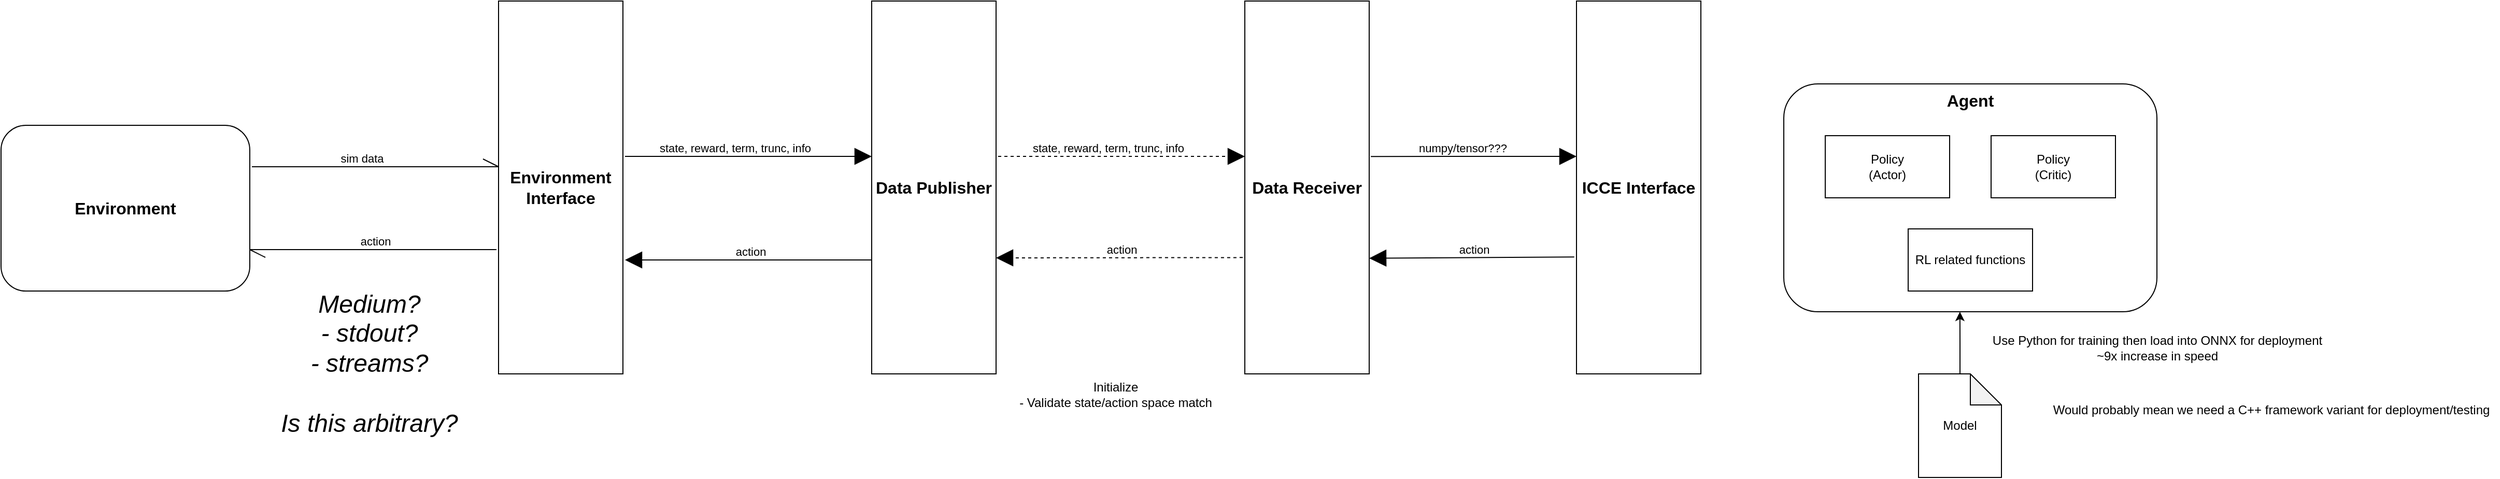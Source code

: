 <mxfile version="22.1.11" type="device" pages="4">
  <diagram name="Whiteboarding" id="PH9AvSR1vEmLvbtoWM6F">
    <mxGraphModel dx="3088" dy="843" grid="1" gridSize="10" guides="1" tooltips="1" connect="1" arrows="1" fold="1" page="1" pageScale="1" pageWidth="1654" pageHeight="1169" background="none" math="0" shadow="0">
      <root>
        <mxCell id="0" />
        <mxCell id="1" parent="0" />
        <mxCell id="WoXUu3Zfcck1Dria2_lg-7" value="" style="group;verticalAlign=top;fontStyle=1" parent="1" vertex="1" connectable="0">
          <mxGeometry x="1080" y="160" width="360" height="220" as="geometry" />
        </mxCell>
        <mxCell id="WoXUu3Zfcck1Dria2_lg-6" value="&lt;b&gt;&lt;font style=&quot;font-size: 16px;&quot;&gt;Agent&lt;/font&gt;&lt;/b&gt;" style="rounded=1;whiteSpace=wrap;html=1;verticalAlign=top;" parent="WoXUu3Zfcck1Dria2_lg-7" vertex="1">
          <mxGeometry width="360" height="220" as="geometry" />
        </mxCell>
        <mxCell id="WoXUu3Zfcck1Dria2_lg-3" value="Policy&lt;br&gt;(Actor)" style="rounded=0;whiteSpace=wrap;html=1;" parent="WoXUu3Zfcck1Dria2_lg-7" vertex="1">
          <mxGeometry x="40" y="50" width="120" height="60" as="geometry" />
        </mxCell>
        <mxCell id="WoXUu3Zfcck1Dria2_lg-4" value="Policy&lt;br&gt;(Critic)" style="rounded=0;whiteSpace=wrap;html=1;" parent="WoXUu3Zfcck1Dria2_lg-7" vertex="1">
          <mxGeometry x="200" y="50" width="120" height="60" as="geometry" />
        </mxCell>
        <mxCell id="WoXUu3Zfcck1Dria2_lg-5" value="RL related functions" style="rounded=0;whiteSpace=wrap;html=1;" parent="WoXUu3Zfcck1Dria2_lg-7" vertex="1">
          <mxGeometry x="120" y="140" width="120" height="60" as="geometry" />
        </mxCell>
        <mxCell id="WoXUu3Zfcck1Dria2_lg-8" value="Data Receiver" style="rounded=0;whiteSpace=wrap;html=1;fontStyle=1;fontSize=16;" parent="1" vertex="1">
          <mxGeometry x="560" y="80" width="120" height="360" as="geometry" />
        </mxCell>
        <mxCell id="WoXUu3Zfcck1Dria2_lg-9" value="" style="endArrow=block;html=1;rounded=0;exitX=1.013;exitY=0.328;exitDx=0;exitDy=0;exitPerimeter=0;endFill=1;endSize=14;" parent="1" edge="1">
          <mxGeometry width="50" height="50" relative="1" as="geometry">
            <mxPoint x="681.56" y="230.08" as="sourcePoint" />
            <mxPoint x="880" y="230" as="targetPoint" />
          </mxGeometry>
        </mxCell>
        <mxCell id="WoXUu3Zfcck1Dria2_lg-10" value="numpy/tensor???" style="edgeLabel;html=1;align=center;verticalAlign=middle;resizable=0;points=[];" parent="WoXUu3Zfcck1Dria2_lg-9" vertex="1" connectable="0">
          <mxGeometry x="-0.074" y="4" relative="1" as="geometry">
            <mxPoint x="-4" y="-4" as="offset" />
          </mxGeometry>
        </mxCell>
        <mxCell id="WoXUu3Zfcck1Dria2_lg-16" value="" style="endArrow=block;html=1;rounded=0;exitX=-0.006;exitY=0.714;exitDx=0;exitDy=0;exitPerimeter=0;entryX=1;entryY=0.662;entryDx=0;entryDy=0;entryPerimeter=0;endSize=14;endFill=1;" parent="1" edge="1">
          <mxGeometry width="50" height="50" relative="1" as="geometry">
            <mxPoint x="877.84" y="327.08" as="sourcePoint" />
            <mxPoint x="680" y="328.32" as="targetPoint" />
          </mxGeometry>
        </mxCell>
        <mxCell id="WoXUu3Zfcck1Dria2_lg-17" value="action" style="edgeLabel;html=1;align=center;verticalAlign=middle;resizable=0;points=[];" parent="WoXUu3Zfcck1Dria2_lg-16" vertex="1" connectable="0">
          <mxGeometry x="-0.043" y="-1" relative="1" as="geometry">
            <mxPoint x="-3" y="-7" as="offset" />
          </mxGeometry>
        </mxCell>
        <mxCell id="WoXUu3Zfcck1Dria2_lg-18" value="ICCE Interface" style="rounded=0;whiteSpace=wrap;html=1;fontStyle=1;fontSize=16;" parent="1" vertex="1">
          <mxGeometry x="880" y="80" width="120" height="360" as="geometry" />
        </mxCell>
        <mxCell id="WoXUu3Zfcck1Dria2_lg-19" value="Initialize&lt;br&gt;- Validate state/action space match" style="text;html=1;align=center;verticalAlign=middle;resizable=0;points=[];autosize=1;strokeColor=none;fillColor=none;" parent="1" vertex="1">
          <mxGeometry x="330" y="440" width="210" height="40" as="geometry" />
        </mxCell>
        <mxCell id="WoXUu3Zfcck1Dria2_lg-20" value="Data Publisher" style="rounded=0;whiteSpace=wrap;html=1;fontStyle=1;fontSize=16;" parent="1" vertex="1">
          <mxGeometry x="200" y="80" width="120" height="360" as="geometry" />
        </mxCell>
        <mxCell id="WoXUu3Zfcck1Dria2_lg-21" value="" style="endArrow=block;html=1;rounded=0;endFill=1;endSize=14;dashed=1;" parent="1" edge="1">
          <mxGeometry width="50" height="50" relative="1" as="geometry">
            <mxPoint x="322" y="230" as="sourcePoint" />
            <mxPoint x="560" y="230" as="targetPoint" />
          </mxGeometry>
        </mxCell>
        <mxCell id="WoXUu3Zfcck1Dria2_lg-22" value="state, reward, term, trunc, info" style="edgeLabel;html=1;align=center;verticalAlign=middle;resizable=0;points=[];" parent="WoXUu3Zfcck1Dria2_lg-21" vertex="1" connectable="0">
          <mxGeometry x="-0.074" y="4" relative="1" as="geometry">
            <mxPoint x="-4" y="-4" as="offset" />
          </mxGeometry>
        </mxCell>
        <mxCell id="WoXUu3Zfcck1Dria2_lg-23" value="" style="endArrow=block;html=1;rounded=0;exitX=-0.017;exitY=0.688;exitDx=0;exitDy=0;exitPerimeter=0;endSize=14;endFill=1;dashed=1;" parent="1" source="WoXUu3Zfcck1Dria2_lg-8" edge="1">
          <mxGeometry width="50" height="50" relative="1" as="geometry">
            <mxPoint x="517.84" y="327.08" as="sourcePoint" />
            <mxPoint x="320" y="328" as="targetPoint" />
          </mxGeometry>
        </mxCell>
        <mxCell id="WoXUu3Zfcck1Dria2_lg-24" value="action" style="edgeLabel;html=1;align=center;verticalAlign=middle;resizable=0;points=[];" parent="WoXUu3Zfcck1Dria2_lg-23" vertex="1" connectable="0">
          <mxGeometry x="-0.043" y="-1" relative="1" as="geometry">
            <mxPoint x="-3" y="-7" as="offset" />
          </mxGeometry>
        </mxCell>
        <mxCell id="WoXUu3Zfcck1Dria2_lg-25" value="Environment Interface" style="rounded=0;whiteSpace=wrap;html=1;fontStyle=1;fontSize=16;" parent="1" vertex="1">
          <mxGeometry x="-160" y="80" width="120" height="360" as="geometry" />
        </mxCell>
        <mxCell id="WoXUu3Zfcck1Dria2_lg-26" value="" style="endArrow=block;html=1;rounded=0;endFill=1;endSize=14;" parent="1" edge="1">
          <mxGeometry width="50" height="50" relative="1" as="geometry">
            <mxPoint x="-38" y="230" as="sourcePoint" />
            <mxPoint x="200" y="230" as="targetPoint" />
          </mxGeometry>
        </mxCell>
        <mxCell id="WoXUu3Zfcck1Dria2_lg-27" value="state, reward, term, trunc, info" style="edgeLabel;html=1;align=center;verticalAlign=middle;resizable=0;points=[];" parent="WoXUu3Zfcck1Dria2_lg-26" vertex="1" connectable="0">
          <mxGeometry x="-0.074" y="4" relative="1" as="geometry">
            <mxPoint x="-4" y="-4" as="offset" />
          </mxGeometry>
        </mxCell>
        <mxCell id="WoXUu3Zfcck1Dria2_lg-28" value="" style="endArrow=block;html=1;rounded=0;exitX=-0.017;exitY=0.688;exitDx=0;exitDy=0;exitPerimeter=0;endSize=14;endFill=1;" parent="1" edge="1">
          <mxGeometry width="50" height="50" relative="1" as="geometry">
            <mxPoint x="200" y="330" as="sourcePoint" />
            <mxPoint x="-38" y="330" as="targetPoint" />
          </mxGeometry>
        </mxCell>
        <mxCell id="WoXUu3Zfcck1Dria2_lg-29" value="action" style="edgeLabel;html=1;align=center;verticalAlign=middle;resizable=0;points=[];" parent="WoXUu3Zfcck1Dria2_lg-28" vertex="1" connectable="0">
          <mxGeometry x="-0.043" y="-1" relative="1" as="geometry">
            <mxPoint x="-3" y="-7" as="offset" />
          </mxGeometry>
        </mxCell>
        <mxCell id="WoXUu3Zfcck1Dria2_lg-30" value="Environment" style="rounded=1;whiteSpace=wrap;html=1;fontSize=16;fontStyle=1" parent="1" vertex="1">
          <mxGeometry x="-640" y="200" width="240" height="160" as="geometry" />
        </mxCell>
        <mxCell id="WoXUu3Zfcck1Dria2_lg-31" value="" style="endArrow=openAsync;html=1;rounded=0;endFill=0;endSize=14;" parent="1" edge="1">
          <mxGeometry width="50" height="50" relative="1" as="geometry">
            <mxPoint x="-398" y="240" as="sourcePoint" />
            <mxPoint x="-160" y="240" as="targetPoint" />
          </mxGeometry>
        </mxCell>
        <mxCell id="WoXUu3Zfcck1Dria2_lg-32" value="sim data" style="edgeLabel;html=1;align=center;verticalAlign=middle;resizable=0;points=[];" parent="WoXUu3Zfcck1Dria2_lg-31" vertex="1" connectable="0">
          <mxGeometry x="-0.074" y="4" relative="1" as="geometry">
            <mxPoint x="-4" y="-4" as="offset" />
          </mxGeometry>
        </mxCell>
        <mxCell id="WoXUu3Zfcck1Dria2_lg-33" value="" style="endArrow=openAsync;html=1;rounded=0;exitX=-0.017;exitY=0.688;exitDx=0;exitDy=0;exitPerimeter=0;endSize=14;endFill=0;" parent="1" edge="1">
          <mxGeometry width="50" height="50" relative="1" as="geometry">
            <mxPoint x="-162" y="320" as="sourcePoint" />
            <mxPoint x="-400" y="320" as="targetPoint" />
          </mxGeometry>
        </mxCell>
        <mxCell id="WoXUu3Zfcck1Dria2_lg-34" value="action" style="edgeLabel;html=1;align=center;verticalAlign=middle;resizable=0;points=[];" parent="WoXUu3Zfcck1Dria2_lg-33" vertex="1" connectable="0">
          <mxGeometry x="-0.043" y="-1" relative="1" as="geometry">
            <mxPoint x="-3" y="-7" as="offset" />
          </mxGeometry>
        </mxCell>
        <mxCell id="Xa16wMlhfJpcei7RpLIW-1" value="Medium?&lt;br&gt;- stdout?&lt;br&gt;- streams?&lt;br&gt;&lt;br&gt;Is this arbitrary?" style="text;html=1;align=center;verticalAlign=middle;resizable=0;points=[];autosize=1;strokeColor=none;fillColor=none;fontSize=24;fontStyle=2" parent="1" vertex="1">
          <mxGeometry x="-380" y="350" width="190" height="160" as="geometry" />
        </mxCell>
        <mxCell id="Xa16wMlhfJpcei7RpLIW-2" value="Model" style="shape=note;whiteSpace=wrap;html=1;backgroundOutline=1;darkOpacity=0.05;" parent="1" vertex="1">
          <mxGeometry x="1210" y="440" width="80" height="100" as="geometry" />
        </mxCell>
        <mxCell id="Xa16wMlhfJpcei7RpLIW-4" style="edgeStyle=orthogonalEdgeStyle;rounded=0;orthogonalLoop=1;jettySize=auto;html=1;entryX=0.472;entryY=1;entryDx=0;entryDy=0;entryPerimeter=0;" parent="1" source="Xa16wMlhfJpcei7RpLIW-2" target="WoXUu3Zfcck1Dria2_lg-6" edge="1">
          <mxGeometry relative="1" as="geometry" />
        </mxCell>
        <mxCell id="Xa16wMlhfJpcei7RpLIW-5" value="Use Python for training then load into ONNX for deployment&lt;br&gt;~9x increase in speed" style="text;html=1;align=center;verticalAlign=middle;resizable=0;points=[];autosize=1;strokeColor=none;fillColor=none;" parent="1" vertex="1">
          <mxGeometry x="1270" y="395" width="340" height="40" as="geometry" />
        </mxCell>
        <mxCell id="Xa16wMlhfJpcei7RpLIW-6" value="Would probably mean we need a C++ framework variant for deployment/testing" style="text;html=1;align=center;verticalAlign=middle;resizable=0;points=[];autosize=1;strokeColor=none;fillColor=none;" parent="1" vertex="1">
          <mxGeometry x="1330" y="460" width="440" height="30" as="geometry" />
        </mxCell>
      </root>
    </mxGraphModel>
  </diagram>
  <diagram id="vMoOwpKKKuJOUi8mnSqp" name="ICCE Architecture Diagram">
    <mxGraphModel dx="989" dy="581" grid="1" gridSize="10" guides="1" tooltips="1" connect="1" arrows="1" fold="1" page="1" pageScale="1" pageWidth="1169" pageHeight="827" math="1" shadow="0">
      <root>
        <mxCell id="0" />
        <mxCell id="1" parent="0" />
        <mxCell id="QEHnrNsC7OqtAxB5FdEy-167" value="ICCE Architecture Diagram" style="shape=umlFrame;whiteSpace=wrap;html=1;pointerEvents=0;recursiveResize=0;container=1;collapsible=0;width=200;fontStyle=1;height=50;fontSize=14;strokeWidth=2;perimeterSpacing=0;" parent="1" vertex="1">
          <mxGeometry x="200" y="110" width="1920" height="520" as="geometry" />
        </mxCell>
        <mxCell id="QEHnrNsC7OqtAxB5FdEy-1" value="Simulation" style="rounded=0;whiteSpace=wrap;html=1;fontStyle=1" parent="QEHnrNsC7OqtAxB5FdEy-167" vertex="1">
          <mxGeometry x="40" y="137" width="140" height="280" as="geometry" />
        </mxCell>
        <mxCell id="QEHnrNsC7OqtAxB5FdEy-31" value="" style="rounded=0;orthogonalLoop=1;jettySize=auto;html=1;endArrow=oval;endFill=0;sketch=0;sourcePerimeterSpacing=0;targetPerimeterSpacing=0;endSize=10;exitX=0.998;exitY=0.439;exitDx=0;exitDy=0;exitPerimeter=0;" parent="QEHnrNsC7OqtAxB5FdEy-167" edge="1">
          <mxGeometry relative="1" as="geometry">
            <mxPoint x="179.0" y="217.04" as="sourcePoint" />
            <mxPoint x="264.28" y="217.12" as="targetPoint" />
          </mxGeometry>
        </mxCell>
        <mxCell id="QEHnrNsC7OqtAxB5FdEy-37" value="simulation data" style="edgeLabel;html=1;align=center;verticalAlign=middle;resizable=0;points=[];" parent="QEHnrNsC7OqtAxB5FdEy-31" vertex="1" connectable="0">
          <mxGeometry x="0.14" y="1" relative="1" as="geometry">
            <mxPoint x="-9" y="-9" as="offset" />
          </mxGeometry>
        </mxCell>
        <mxCell id="QEHnrNsC7OqtAxB5FdEy-32" value="" style="ellipse;whiteSpace=wrap;html=1;align=center;aspect=fixed;fillColor=none;strokeColor=none;resizable=0;perimeter=centerPerimeter;rotatable=0;allowArrows=0;points=[];outlineConnect=1;" parent="QEHnrNsC7OqtAxB5FdEy-167" vertex="1">
          <mxGeometry x="260" y="255" width="10" height="10" as="geometry" />
        </mxCell>
        <mxCell id="QEHnrNsC7OqtAxB5FdEy-34" value="" style="rounded=0;orthogonalLoop=1;jettySize=auto;html=1;endArrow=halfCircle;endFill=0;endSize=6;strokeWidth=1;sketch=0;exitX=1.001;exitY=0.564;exitDx=0;exitDy=0;exitPerimeter=0;" parent="QEHnrNsC7OqtAxB5FdEy-167" edge="1">
          <mxGeometry relative="1" as="geometry">
            <mxPoint x="180.0" y="364.0" as="sourcePoint" />
            <mxPoint x="269.86" y="364.08" as="targetPoint" />
          </mxGeometry>
        </mxCell>
        <mxCell id="QEHnrNsC7OqtAxB5FdEy-36" value="" style="ellipse;whiteSpace=wrap;html=1;align=center;aspect=fixed;fillColor=none;strokeColor=none;resizable=0;perimeter=centerPerimeter;rotatable=0;allowArrows=0;points=[];outlineConnect=1;" parent="QEHnrNsC7OqtAxB5FdEy-167" vertex="1">
          <mxGeometry x="220" y="290" width="10" height="10" as="geometry" />
        </mxCell>
        <mxCell id="QEHnrNsC7OqtAxB5FdEy-47" value="«abstract»&lt;br style=&quot;border-color: var(--border-color);&quot;&gt;Environment Interface" style="shape=umlFrame;whiteSpace=wrap;html=1;pointerEvents=0;recursiveResize=0;container=1;collapsible=0;width=160;" parent="QEHnrNsC7OqtAxB5FdEy-167" vertex="1">
          <mxGeometry x="340" y="80" width="560" height="360" as="geometry" />
        </mxCell>
        <mxCell id="QEHnrNsC7OqtAxB5FdEy-4" value="" style="group" parent="QEHnrNsC7OqtAxB5FdEy-47" vertex="1" connectable="0">
          <mxGeometry x="350" y="60" width="160" height="280" as="geometry" />
        </mxCell>
        <mxCell id="QEHnrNsC7OqtAxB5FdEy-5" value="«gRPC server»&lt;br&gt;&lt;b&gt;Environment Endpoint&lt;/b&gt;" style="html=1;dropTarget=0;whiteSpace=wrap;" parent="QEHnrNsC7OqtAxB5FdEy-4" vertex="1">
          <mxGeometry x="8" width="144" height="280" as="geometry" />
        </mxCell>
        <mxCell id="QEHnrNsC7OqtAxB5FdEy-6" value="" style="shape=module;jettyWidth=8;jettyHeight=4;" parent="QEHnrNsC7OqtAxB5FdEy-5" vertex="1">
          <mxGeometry x="1" width="20" height="20" relative="1" as="geometry">
            <mxPoint x="-27" y="7" as="offset" />
          </mxGeometry>
        </mxCell>
        <mxCell id="YgUThzWDdpvTt3v0jzps-9" value="" style="group" vertex="1" connectable="0" parent="QEHnrNsC7OqtAxB5FdEy-47">
          <mxGeometry x="20" y="60" width="180" height="280" as="geometry" />
        </mxCell>
        <mxCell id="QEHnrNsC7OqtAxB5FdEy-11" value="&lt;b&gt;Environment Driver&lt;/b&gt;" style="html=1;dropTarget=0;whiteSpace=wrap;verticalAlign=top;" parent="YgUThzWDdpvTt3v0jzps-9" vertex="1">
          <mxGeometry width="180" height="280" as="geometry" />
        </mxCell>
        <mxCell id="YgUThzWDdpvTt3v0jzps-22" style="edgeStyle=orthogonalEdgeStyle;rounded=0;orthogonalLoop=1;jettySize=auto;html=1;endArrow=openAsync;endFill=0;dashed=1;" edge="1" parent="YgUThzWDdpvTt3v0jzps-9" source="YgUThzWDdpvTt3v0jzps-5">
          <mxGeometry relative="1" as="geometry">
            <mxPoint x="-20" y="223.792" as="targetPoint" />
          </mxGeometry>
        </mxCell>
        <mxCell id="YgUThzWDdpvTt3v0jzps-5" value="«callback»&lt;br&gt;on_set_action(ActionData)" style="rounded=0;whiteSpace=wrap;html=1;fontSize=10;" vertex="1" parent="YgUThzWDdpvTt3v0jzps-9">
          <mxGeometry x="31" y="183.448" width="120" height="80.688" as="geometry" />
        </mxCell>
        <mxCell id="YgUThzWDdpvTt3v0jzps-19" style="edgeStyle=orthogonalEdgeStyle;rounded=0;orthogonalLoop=1;jettySize=auto;html=1;dashed=1;endArrow=none;endFill=0;startArrow=openAsync;startFill=0;" edge="1" parent="YgUThzWDdpvTt3v0jzps-9" source="YgUThzWDdpvTt3v0jzps-8">
          <mxGeometry relative="1" as="geometry">
            <mxPoint x="-20" y="77.241" as="targetPoint" />
          </mxGeometry>
        </mxCell>
        <mxCell id="YgUThzWDdpvTt3v0jzps-8" value="«callback»&lt;br&gt;on_get_env_data(icce_id)" style="rounded=0;whiteSpace=wrap;html=1;fontSize=10;" vertex="1" parent="YgUThzWDdpvTt3v0jzps-9">
          <mxGeometry x="30" y="38.621" width="120" height="77.241" as="geometry" />
        </mxCell>
        <mxCell id="YgUThzWDdpvTt3v0jzps-10" style="rounded=0;orthogonalLoop=1;jettySize=auto;html=1;exitX=1;exitY=0.25;exitDx=0;exitDy=0;endArrow=openAsync;endFill=0;" edge="1" parent="QEHnrNsC7OqtAxB5FdEy-47">
          <mxGeometry relative="1" as="geometry">
            <mxPoint x="170" y="120.413" as="sourcePoint" />
            <mxPoint x="358" y="120" as="targetPoint" />
          </mxGeometry>
        </mxCell>
        <mxCell id="YgUThzWDdpvTt3v0jzps-13" value="EnvData" style="edgeLabel;html=1;align=center;verticalAlign=middle;resizable=0;points=[];fontSize=11;labelBackgroundColor=default;" vertex="1" connectable="0" parent="YgUThzWDdpvTt3v0jzps-10">
          <mxGeometry x="0.08" y="2" relative="1" as="geometry">
            <mxPoint x="-11" y="-7" as="offset" />
          </mxGeometry>
        </mxCell>
        <mxCell id="YgUThzWDdpvTt3v0jzps-11" style="rounded=0;orthogonalLoop=1;jettySize=auto;html=1;exitX=0;exitY=0.25;exitDx=0;exitDy=0;endArrow=openAsync;endFill=0;" edge="1" parent="QEHnrNsC7OqtAxB5FdEy-47">
          <mxGeometry relative="1" as="geometry">
            <mxPoint x="358.0" y="140.0" as="sourcePoint" />
            <mxPoint x="170" y="140" as="targetPoint" />
          </mxGeometry>
        </mxCell>
        <mxCell id="YgUThzWDdpvTt3v0jzps-14" value="icce_id" style="edgeLabel;html=1;align=center;verticalAlign=middle;resizable=0;points=[];fontSize=11;" vertex="1" connectable="0" parent="QEHnrNsC7OqtAxB5FdEy-47">
          <mxGeometry x="259.995" y="149.999" as="geometry" />
        </mxCell>
        <mxCell id="QEHnrNsC7OqtAxB5FdEy-56" style="rounded=0;orthogonalLoop=1;jettySize=auto;html=1;endArrow=openAsync;endFill=0;" parent="QEHnrNsC7OqtAxB5FdEy-47" edge="1">
          <mxGeometry relative="1" as="geometry">
            <mxPoint x="358" y="290" as="sourcePoint" />
            <mxPoint x="171" y="290" as="targetPoint" />
          </mxGeometry>
        </mxCell>
        <mxCell id="QEHnrNsC7OqtAxB5FdEy-57" value="ActionData" style="edgeLabel;html=1;align=center;verticalAlign=middle;resizable=0;points=[];fontSize=11;" parent="QEHnrNsC7OqtAxB5FdEy-56" vertex="1" connectable="0">
          <mxGeometry x="0.206" y="1" relative="1" as="geometry">
            <mxPoint x="25" y="9" as="offset" />
          </mxGeometry>
        </mxCell>
        <mxCell id="YgUThzWDdpvTt3v0jzps-15" style="edgeStyle=orthogonalEdgeStyle;rounded=0;orthogonalLoop=1;jettySize=auto;html=1;exitX=1;exitY=0.25;exitDx=0;exitDy=0;entryX=0;entryY=0.75;entryDx=0;entryDy=0;endArrow=openAsync;endFill=0;" edge="1" parent="QEHnrNsC7OqtAxB5FdEy-47" source="YgUThzWDdpvTt3v0jzps-5" target="QEHnrNsC7OqtAxB5FdEy-5">
          <mxGeometry relative="1" as="geometry">
            <Array as="points">
              <mxPoint x="171" y="270" />
            </Array>
          </mxGeometry>
        </mxCell>
        <mxCell id="YgUThzWDdpvTt3v0jzps-17" value="ActionStatus" style="edgeLabel;html=1;align=center;verticalAlign=middle;resizable=0;points=[];fontSize=11;" vertex="1" connectable="0" parent="YgUThzWDdpvTt3v0jzps-15">
          <mxGeometry x="-0.081" y="-1" relative="1" as="geometry">
            <mxPoint x="18" y="-11" as="offset" />
          </mxGeometry>
        </mxCell>
        <mxCell id="QEHnrNsC7OqtAxB5FdEy-30" value="" style="rounded=0;orthogonalLoop=1;jettySize=auto;html=1;endArrow=halfCircle;endFill=0;endSize=6;strokeWidth=1;sketch=0;exitX=0.001;exitY=0.361;exitDx=0;exitDy=0;exitPerimeter=0;" parent="QEHnrNsC7OqtAxB5FdEy-167" edge="1">
          <mxGeometry relative="1" as="geometry">
            <mxPoint x="339.56" y="217.0" as="sourcePoint" />
            <mxPoint x="264.28" y="217.12" as="targetPoint" />
          </mxGeometry>
        </mxCell>
        <mxCell id="QEHnrNsC7OqtAxB5FdEy-35" value="" style="rounded=0;orthogonalLoop=1;jettySize=auto;html=1;endArrow=oval;endFill=0;sketch=0;sourcePerimeterSpacing=0;targetPerimeterSpacing=0;endSize=10;" parent="QEHnrNsC7OqtAxB5FdEy-167" edge="1">
          <mxGeometry relative="1" as="geometry">
            <mxPoint x="340" y="364" as="sourcePoint" />
            <mxPoint x="270" y="364" as="targetPoint" />
          </mxGeometry>
        </mxCell>
        <mxCell id="QEHnrNsC7OqtAxB5FdEy-38" value="aileron, elevator, rudder, throttle" style="edgeLabel;html=1;align=center;verticalAlign=middle;resizable=0;points=[];" parent="QEHnrNsC7OqtAxB5FdEy-35" vertex="1" connectable="0">
          <mxGeometry x="0.248" relative="1" as="geometry">
            <mxPoint x="-36" y="16" as="offset" />
          </mxGeometry>
        </mxCell>
        <mxCell id="QEHnrNsC7OqtAxB5FdEy-60" value="«abstract»&lt;br&gt;ICCE Interface" style="shape=umlFrame;whiteSpace=wrap;html=1;pointerEvents=0;recursiveResize=0;container=1;collapsible=0;width=160;height=37;" parent="QEHnrNsC7OqtAxB5FdEy-167" vertex="1">
          <mxGeometry x="1060" y="80" width="820" height="360" as="geometry" />
        </mxCell>
        <mxCell id="QEHnrNsC7OqtAxB5FdEy-61" value="" style="group" parent="QEHnrNsC7OqtAxB5FdEy-60" vertex="1" connectable="0">
          <mxGeometry x="350" y="60" width="160" height="287" as="geometry" />
        </mxCell>
        <mxCell id="QEHnrNsC7OqtAxB5FdEy-62" value="«function»&lt;br&gt;&lt;b&gt;ICCE Driver&lt;/b&gt;" style="html=1;dropTarget=0;whiteSpace=wrap;" parent="QEHnrNsC7OqtAxB5FdEy-61" vertex="1">
          <mxGeometry x="8" width="144" height="280" as="geometry" />
        </mxCell>
        <mxCell id="QEHnrNsC7OqtAxB5FdEy-63" value="" style="shape=module;jettyWidth=8;jettyHeight=4;" parent="QEHnrNsC7OqtAxB5FdEy-62" vertex="1">
          <mxGeometry x="1" width="20" height="20" relative="1" as="geometry">
            <mxPoint x="-27" y="7" as="offset" />
          </mxGeometry>
        </mxCell>
        <mxCell id="QEHnrNsC7OqtAxB5FdEy-64" value="" style="group" parent="QEHnrNsC7OqtAxB5FdEy-60" vertex="1" connectable="0">
          <mxGeometry x="50" y="60" width="160" height="280" as="geometry" />
        </mxCell>
        <mxCell id="QEHnrNsC7OqtAxB5FdEy-65" value="«gRPC stub»&lt;br&gt;&lt;b&gt;ICCE Endpoint&lt;/b&gt;" style="html=1;dropTarget=0;whiteSpace=wrap;" parent="QEHnrNsC7OqtAxB5FdEy-64" vertex="1">
          <mxGeometry x="8" width="144" height="280" as="geometry" />
        </mxCell>
        <mxCell id="QEHnrNsC7OqtAxB5FdEy-66" value="" style="shape=module;jettyWidth=8;jettyHeight=4;" parent="QEHnrNsC7OqtAxB5FdEy-65" vertex="1">
          <mxGeometry x="1" width="20" height="20" relative="1" as="geometry">
            <mxPoint x="-27" y="7" as="offset" />
          </mxGeometry>
        </mxCell>
        <mxCell id="QEHnrNsC7OqtAxB5FdEy-69" style="edgeStyle=orthogonalEdgeStyle;rounded=0;orthogonalLoop=1;jettySize=auto;html=1;entryX=0;entryY=0.5;entryDx=0;entryDy=0;endArrow=openAsync;endFill=0;" parent="QEHnrNsC7OqtAxB5FdEy-60" edge="1">
          <mxGeometry relative="1" as="geometry">
            <mxPoint x="202" y="180" as="sourcePoint" />
            <mxPoint x="358" y="180" as="targetPoint" />
          </mxGeometry>
        </mxCell>
        <mxCell id="QEHnrNsC7OqtAxB5FdEy-70" value="EnvData" style="edgeLabel;html=1;align=center;verticalAlign=middle;resizable=0;points=[];" parent="QEHnrNsC7OqtAxB5FdEy-69" vertex="1" connectable="0">
          <mxGeometry x="-0.306" y="-1" relative="1" as="geometry">
            <mxPoint x="20" y="-12" as="offset" />
          </mxGeometry>
        </mxCell>
        <mxCell id="QEHnrNsC7OqtAxB5FdEy-151" style="edgeStyle=orthogonalEdgeStyle;rounded=0;orthogonalLoop=1;jettySize=auto;html=1;entryX=0.5;entryY=1;entryDx=0;entryDy=0;endArrow=open;endFill=0;" parent="QEHnrNsC7OqtAxB5FdEy-60" edge="1">
          <mxGeometry relative="1" as="geometry">
            <mxPoint x="669.7" y="147" as="sourcePoint" />
            <mxPoint x="669.7" y="100" as="targetPoint" />
          </mxGeometry>
        </mxCell>
        <mxCell id="QEHnrNsC7OqtAxB5FdEy-158" value="" style="edgeStyle=orthogonalEdgeStyle;rounded=0;orthogonalLoop=1;jettySize=auto;html=1;endArrow=open;endFill=0;" parent="QEHnrNsC7OqtAxB5FdEy-60" edge="1">
          <mxGeometry relative="1" as="geometry">
            <mxPoint x="590" y="217" as="sourcePoint" />
            <mxPoint x="502" y="217" as="targetPoint" />
            <Array as="points">
              <mxPoint x="570" y="217" />
              <mxPoint x="570" y="217" />
            </Array>
          </mxGeometry>
        </mxCell>
        <mxCell id="QEHnrNsC7OqtAxB5FdEy-159" value="action" style="edgeLabel;html=1;align=center;verticalAlign=middle;resizable=0;points=[];" parent="QEHnrNsC7OqtAxB5FdEy-158" vertex="1" connectable="0">
          <mxGeometry x="-0.182" relative="1" as="geometry">
            <mxPoint x="-8" y="8" as="offset" />
          </mxGeometry>
        </mxCell>
        <mxCell id="QEHnrNsC7OqtAxB5FdEy-134" value="&lt;b&gt;RL Model(s)&lt;/b&gt;&lt;br&gt;&lt;i&gt;neural network(s)&lt;/i&gt;" style="rounded=0;whiteSpace=wrap;html=1;" parent="QEHnrNsC7OqtAxB5FdEy-60" vertex="1">
          <mxGeometry x="590" y="147" width="160" height="83" as="geometry" />
        </mxCell>
        <mxCell id="QEHnrNsC7OqtAxB5FdEy-150" style="edgeStyle=orthogonalEdgeStyle;rounded=0;orthogonalLoop=1;jettySize=auto;html=1;endArrow=open;endFill=0;" parent="QEHnrNsC7OqtAxB5FdEy-60" source="QEHnrNsC7OqtAxB5FdEy-62" target="QEHnrNsC7OqtAxB5FdEy-134" edge="1">
          <mxGeometry relative="1" as="geometry">
            <Array as="points">
              <mxPoint x="540" y="177" />
              <mxPoint x="540" y="177" />
            </Array>
          </mxGeometry>
        </mxCell>
        <mxCell id="QEHnrNsC7OqtAxB5FdEy-153" value="state, reward" style="edgeLabel;html=1;align=center;verticalAlign=middle;resizable=0;points=[];" parent="QEHnrNsC7OqtAxB5FdEy-150" vertex="1" connectable="0">
          <mxGeometry x="-0.365" relative="1" as="geometry">
            <mxPoint x="12" y="-9" as="offset" />
          </mxGeometry>
        </mxCell>
        <mxCell id="QEHnrNsC7OqtAxB5FdEy-152" style="edgeStyle=orthogonalEdgeStyle;rounded=0;orthogonalLoop=1;jettySize=auto;html=1;endArrow=open;endFill=0;curved=1;exitX=1;exitY=0.5;exitDx=0;exitDy=0;entryX=1;entryY=0.5;entryDx=0;entryDy=0;" parent="QEHnrNsC7OqtAxB5FdEy-60" source="QEHnrNsC7OqtAxB5FdEy-145" target="QEHnrNsC7OqtAxB5FdEy-134" edge="1">
          <mxGeometry relative="1" as="geometry">
            <mxPoint x="700" y="100" as="sourcePoint" />
            <mxPoint x="700" y="147" as="targetPoint" />
            <Array as="points">
              <mxPoint x="780" y="59" />
              <mxPoint x="780" y="189" />
            </Array>
          </mxGeometry>
        </mxCell>
        <mxCell id="QEHnrNsC7OqtAxB5FdEy-154" value="update" style="edgeLabel;html=1;align=center;verticalAlign=middle;resizable=0;points=[];" parent="QEHnrNsC7OqtAxB5FdEy-152" vertex="1" connectable="0">
          <mxGeometry x="-0.16" y="-2" relative="1" as="geometry">
            <mxPoint x="22" y="18" as="offset" />
          </mxGeometry>
        </mxCell>
        <mxCell id="QEHnrNsC7OqtAxB5FdEy-145" value="&lt;b&gt;RL Functions&lt;/b&gt;&lt;br&gt;&lt;i&gt;reward, loss, advantage, etc.&lt;/i&gt;" style="rounded=0;whiteSpace=wrap;html=1;" parent="QEHnrNsC7OqtAxB5FdEy-60" vertex="1">
          <mxGeometry x="590" y="17" width="160" height="83" as="geometry" />
        </mxCell>
        <mxCell id="QEHnrNsC7OqtAxB5FdEy-157" value="&lt;svg style=&quot;vertical-align: -0.566ex;&quot; xmlns:xlink=&quot;http://www.w3.org/1999/xlink&quot; viewBox=&quot;0 -750 3715.2 1000&quot; role=&quot;img&quot; height=&quot;2.262ex&quot; width=&quot;8.405ex&quot; xmlns=&quot;http://www.w3.org/2000/svg&quot;&gt;&lt;defs&gt;&lt;path d=&quot;M132 -11Q98 -11 98 22V33L111 61Q186 219 220 334L228 358H196Q158 358 142 355T103 336Q92 329 81 318T62 297T53 285Q51 284 38 284Q19 284 19 294Q19 300 38 329T93 391T164 429Q171 431 389 431Q549 431 553 430Q573 423 573 402Q573 371 541 360Q535 358 472 358H408L405 341Q393 269 393 222Q393 170 402 129T421 65T431 37Q431 20 417 5T381 -10Q370 -10 363 -7T347 17T331 77Q330 86 330 121Q330 170 339 226T357 318T367 358H269L268 354Q268 351 249 275T206 114T175 17Q164 -11 132 -11Z&quot; id=&quot;MJX-7-TEX-I-1D70B&quot;&gt;&lt;/path&gt;&lt;path d=&quot;M35 200Q35 302 74 415T180 610T319 704Q320 704 327 704T339 705Q393 701 423 656Q462 596 462 495Q462 380 417 261T302 66T168 -10H161Q125 -10 99 10T60 63T41 130T35 200ZM383 566Q383 668 330 668Q294 668 260 623T204 521T170 421T157 371Q206 370 254 370L351 371Q352 372 359 404T375 484T383 566ZM113 132Q113 26 166 26Q181 26 198 36T239 74T287 161T335 307L340 324H145Q145 321 136 286T120 208T113 132Z&quot; id=&quot;MJX-7-TEX-I-1D703&quot;&gt;&lt;/path&gt;&lt;path d=&quot;M94 250Q94 319 104 381T127 488T164 576T202 643T244 695T277 729T302 750H315H319Q333 750 333 741Q333 738 316 720T275 667T226 581T184 443T167 250T184 58T225 -81T274 -167T316 -220T333 -241Q333 -250 318 -250H315H302L274 -226Q180 -141 137 -14T94 250Z&quot; id=&quot;MJX-7-TEX-N-28&quot;&gt;&lt;/path&gt;&lt;path d=&quot;M33 157Q33 258 109 349T280 441Q331 441 370 392Q386 422 416 422Q429 422 439 414T449 394Q449 381 412 234T374 68Q374 43 381 35T402 26Q411 27 422 35Q443 55 463 131Q469 151 473 152Q475 153 483 153H487Q506 153 506 144Q506 138 501 117T481 63T449 13Q436 0 417 -8Q409 -10 393 -10Q359 -10 336 5T306 36L300 51Q299 52 296 50Q294 48 292 46Q233 -10 172 -10Q117 -10 75 30T33 157ZM351 328Q351 334 346 350T323 385T277 405Q242 405 210 374T160 293Q131 214 119 129Q119 126 119 118T118 106Q118 61 136 44T179 26Q217 26 254 59T298 110Q300 114 325 217T351 328Z&quot; id=&quot;MJX-7-TEX-I-1D44E&quot;&gt;&lt;/path&gt;&lt;path d=&quot;M26 385Q19 392 19 395Q19 399 22 411T27 425Q29 430 36 430T87 431H140L159 511Q162 522 166 540T173 566T179 586T187 603T197 615T211 624T229 626Q247 625 254 615T261 596Q261 589 252 549T232 470L222 433Q222 431 272 431H323Q330 424 330 420Q330 398 317 385H210L174 240Q135 80 135 68Q135 26 162 26Q197 26 230 60T283 144Q285 150 288 151T303 153H307Q322 153 322 145Q322 142 319 133Q314 117 301 95T267 48T216 6T155 -11Q125 -11 98 4T59 56Q57 64 57 83V101L92 241Q127 382 128 383Q128 385 77 385H26Z&quot; id=&quot;MJX-7-TEX-I-1D461&quot;&gt;&lt;/path&gt;&lt;path d=&quot;M139 -249H137Q125 -249 119 -235V251L120 737Q130 750 139 750Q152 750 159 735V-235Q151 -249 141 -249H139Z&quot; id=&quot;MJX-7-TEX-N-7C&quot;&gt;&lt;/path&gt;&lt;path d=&quot;M131 289Q131 321 147 354T203 415T300 442Q362 442 390 415T419 355Q419 323 402 308T364 292Q351 292 340 300T328 326Q328 342 337 354T354 372T367 378Q368 378 368 379Q368 382 361 388T336 399T297 405Q249 405 227 379T204 326Q204 301 223 291T278 274T330 259Q396 230 396 163Q396 135 385 107T352 51T289 7T195 -10Q118 -10 86 19T53 87Q53 126 74 143T118 160Q133 160 146 151T160 120Q160 94 142 76T111 58Q109 57 108 57T107 55Q108 52 115 47T146 34T201 27Q237 27 263 38T301 66T318 97T323 122Q323 150 302 164T254 181T195 196T148 231Q131 256 131 289Z&quot; id=&quot;MJX-7-TEX-I-1D460&quot;&gt;&lt;/path&gt;&lt;path d=&quot;M60 749L64 750Q69 750 74 750H86L114 726Q208 641 251 514T294 250Q294 182 284 119T261 12T224 -76T186 -143T145 -194T113 -227T90 -246Q87 -249 86 -250H74Q66 -250 63 -250T58 -247T55 -238Q56 -237 66 -225Q221 -64 221 250T66 725Q56 737 55 738Q55 746 60 749Z&quot; id=&quot;MJX-7-TEX-N-29&quot;&gt;&lt;/path&gt;&lt;/defs&gt;&lt;g transform=&quot;scale(1,-1)&quot; stroke-width=&quot;0&quot; fill=&quot;currentColor&quot; stroke=&quot;currentColor&quot;&gt;&lt;g data-mml-node=&quot;math&quot;&gt;&lt;g data-mml-node=&quot;msub&quot;&gt;&lt;g data-mml-node=&quot;mi&quot;&gt;&lt;use xlink:href=&quot;#MJX-7-TEX-I-1D70B&quot; data-c=&quot;1D70B&quot;&gt;&lt;/use&gt;&lt;/g&gt;&lt;g transform=&quot;translate(603,-150) scale(0.707)&quot; data-mml-node=&quot;mi&quot;&gt;&lt;use xlink:href=&quot;#MJX-7-TEX-I-1D703&quot; data-c=&quot;1D703&quot;&gt;&lt;/use&gt;&lt;/g&gt;&lt;/g&gt;&lt;g transform=&quot;translate(984.6,0)&quot; data-mml-node=&quot;mo&quot;&gt;&lt;use xlink:href=&quot;#MJX-7-TEX-N-28&quot; data-c=&quot;28&quot;&gt;&lt;/use&gt;&lt;/g&gt;&lt;g transform=&quot;translate(1373.6,0)&quot; data-mml-node=&quot;msub&quot;&gt;&lt;g data-mml-node=&quot;mi&quot;&gt;&lt;use xlink:href=&quot;#MJX-7-TEX-I-1D44E&quot; data-c=&quot;1D44E&quot;&gt;&lt;/use&gt;&lt;/g&gt;&lt;g transform=&quot;translate(562,-150) scale(0.707)&quot; data-mml-node=&quot;mi&quot;&gt;&lt;use xlink:href=&quot;#MJX-7-TEX-I-1D461&quot; data-c=&quot;1D461&quot;&gt;&lt;/use&gt;&lt;/g&gt;&lt;/g&gt;&lt;g transform=&quot;translate(2240.9,0)&quot; data-mjx-texclass=&quot;ORD&quot; data-mml-node=&quot;TeXAtom&quot;&gt;&lt;g transform=&quot;translate(0 -0.5)&quot; data-mml-node=&quot;mo&quot;&gt;&lt;use xlink:href=&quot;#MJX-7-TEX-N-7C&quot; data-c=&quot;7C&quot;&gt;&lt;/use&gt;&lt;/g&gt;&lt;/g&gt;&lt;g transform=&quot;translate(2518.9,0)&quot; data-mml-node=&quot;msub&quot;&gt;&lt;g data-mml-node=&quot;mi&quot;&gt;&lt;use xlink:href=&quot;#MJX-7-TEX-I-1D460&quot; data-c=&quot;1D460&quot;&gt;&lt;/use&gt;&lt;/g&gt;&lt;g transform=&quot;translate(502,-150) scale(0.707)&quot; data-mml-node=&quot;mi&quot;&gt;&lt;use xlink:href=&quot;#MJX-7-TEX-I-1D461&quot; data-c=&quot;1D461&quot;&gt;&lt;/use&gt;&lt;/g&gt;&lt;/g&gt;&lt;g transform=&quot;translate(3326.2,0)&quot; data-mml-node=&quot;mo&quot;&gt;&lt;use xlink:href=&quot;#MJX-7-TEX-N-29&quot; data-c=&quot;29&quot;&gt;&lt;/use&gt;&lt;/g&gt;&lt;/g&gt;&lt;/g&gt;&lt;/svg&gt;" style="text;html=1;align=center;verticalAlign=middle;resizable=0;points=[];autosize=1;strokeColor=none;fillColor=none;" parent="QEHnrNsC7OqtAxB5FdEy-60" vertex="1">
          <mxGeometry x="599" y="111" width="80" height="30" as="geometry" />
        </mxCell>
        <mxCell id="QEHnrNsC7OqtAxB5FdEy-162" style="edgeStyle=orthogonalEdgeStyle;rounded=0;orthogonalLoop=1;jettySize=auto;html=1;endArrow=openAsync;endFill=0;" parent="QEHnrNsC7OqtAxB5FdEy-60" edge="1">
          <mxGeometry relative="1" as="geometry">
            <mxPoint x="358" y="217" as="sourcePoint" />
            <mxPoint x="202" y="217" as="targetPoint" />
          </mxGeometry>
        </mxCell>
        <mxCell id="QEHnrNsC7OqtAxB5FdEy-163" value="ActionData" style="edgeLabel;html=1;align=center;verticalAlign=middle;resizable=0;points=[];" parent="QEHnrNsC7OqtAxB5FdEy-162" vertex="1" connectable="0">
          <mxGeometry x="-0.312" y="-1" relative="1" as="geometry">
            <mxPoint x="-27" y="11" as="offset" />
          </mxGeometry>
        </mxCell>
        <mxCell id="QEHnrNsC7OqtAxB5FdEy-164" style="edgeStyle=orthogonalEdgeStyle;rounded=0;orthogonalLoop=1;jettySize=auto;html=1;endArrow=openAsync;endFill=0;dashed=1;" parent="QEHnrNsC7OqtAxB5FdEy-167" edge="1">
          <mxGeometry relative="1" as="geometry">
            <mxPoint x="1118" y="370" as="sourcePoint" />
            <mxPoint x="842.0" y="370" as="targetPoint" />
          </mxGeometry>
        </mxCell>
        <mxCell id="QEHnrNsC7OqtAxB5FdEy-165" value="«&lt;i style=&quot;border-color: var(--border-color);&quot;&gt;protobuf&lt;/i&gt;»&lt;br style=&quot;border-color: var(--border-color);&quot;&gt;ActionRequest" style="edgeLabel;html=1;align=center;verticalAlign=middle;resizable=0;points=[];" parent="QEHnrNsC7OqtAxB5FdEy-164" vertex="1" connectable="0">
          <mxGeometry x="0.039" y="-2" relative="1" as="geometry">
            <mxPoint x="-75" y="22" as="offset" />
          </mxGeometry>
        </mxCell>
        <mxCell id="QEHnrNsC7OqtAxB5FdEy-74" style="edgeStyle=orthogonalEdgeStyle;rounded=0;orthogonalLoop=1;jettySize=auto;html=1;entryX=0;entryY=0.5;entryDx=0;entryDy=0;dashed=1;endArrow=openAsync;endFill=0;" parent="QEHnrNsC7OqtAxB5FdEy-167" edge="1">
          <mxGeometry relative="1" as="geometry">
            <mxPoint x="842" y="200" as="sourcePoint" />
            <mxPoint x="1118" y="200" as="targetPoint" />
          </mxGeometry>
        </mxCell>
        <mxCell id="QEHnrNsC7OqtAxB5FdEy-76" value="«&lt;i style=&quot;border-color: var(--border-color);&quot;&gt;protobuf&lt;/i&gt;»&lt;br style=&quot;border-color: var(--border-color);&quot;&gt;EnvDataResponse" style="edgeLabel;html=1;align=center;verticalAlign=middle;resizable=0;points=[];" parent="QEHnrNsC7OqtAxB5FdEy-74" vertex="1" connectable="0">
          <mxGeometry x="-0.196" y="1" relative="1" as="geometry">
            <mxPoint x="107" y="-19" as="offset" />
          </mxGeometry>
        </mxCell>
        <mxCell id="YgUThzWDdpvTt3v0jzps-1" style="edgeStyle=orthogonalEdgeStyle;rounded=0;orthogonalLoop=1;jettySize=auto;html=1;endArrow=openAsync;endFill=0;dashed=1;" edge="1" parent="QEHnrNsC7OqtAxB5FdEy-167">
          <mxGeometry relative="1" as="geometry">
            <mxPoint x="1118" y="220" as="sourcePoint" />
            <mxPoint x="842.0" y="220" as="targetPoint" />
          </mxGeometry>
        </mxCell>
        <mxCell id="YgUThzWDdpvTt3v0jzps-2" value="«&lt;i style=&quot;border-color: var(--border-color);&quot;&gt;protobuf&lt;/i&gt;»&lt;br style=&quot;border-color: var(--border-color);&quot;&gt;EnvDataRequest" style="edgeLabel;html=1;align=center;verticalAlign=middle;resizable=0;points=[];" vertex="1" connectable="0" parent="YgUThzWDdpvTt3v0jzps-1">
          <mxGeometry x="0.039" y="-2" relative="1" as="geometry">
            <mxPoint x="-75" y="22" as="offset" />
          </mxGeometry>
        </mxCell>
        <mxCell id="YgUThzWDdpvTt3v0jzps-3" style="edgeStyle=orthogonalEdgeStyle;rounded=0;orthogonalLoop=1;jettySize=auto;html=1;entryX=0;entryY=0.5;entryDx=0;entryDy=0;dashed=1;endArrow=openAsync;endFill=0;exitX=1;exitY=0.75;exitDx=0;exitDy=0;" edge="1" parent="QEHnrNsC7OqtAxB5FdEy-167" source="QEHnrNsC7OqtAxB5FdEy-5">
          <mxGeometry relative="1" as="geometry">
            <mxPoint x="850" y="350" as="sourcePoint" />
            <mxPoint x="1116" y="350" as="targetPoint" />
          </mxGeometry>
        </mxCell>
        <mxCell id="YgUThzWDdpvTt3v0jzps-4" value="«&lt;i style=&quot;border-color: var(--border-color);&quot;&gt;protobuf&lt;/i&gt;»&lt;br style=&quot;border-color: var(--border-color);&quot;&gt;ActionResponse" style="edgeLabel;html=1;align=center;verticalAlign=middle;resizable=0;points=[];" vertex="1" connectable="0" parent="YgUThzWDdpvTt3v0jzps-3">
          <mxGeometry x="-0.196" y="1" relative="1" as="geometry">
            <mxPoint x="108" y="-18" as="offset" />
          </mxGeometry>
        </mxCell>
      </root>
    </mxGraphModel>
  </diagram>
  <diagram id="DtRC--qbBfBiexzwAtD1" name="ICCE Sequence Diagram">
    <mxGraphModel dx="1434" dy="-326" grid="1" gridSize="10" guides="1" tooltips="1" connect="1" arrows="1" fold="1" page="1" pageScale="1" pageWidth="1654" pageHeight="1169" math="1" shadow="0">
      <root>
        <mxCell id="0" />
        <mxCell id="1" parent="0" />
        <mxCell id="8E3iNnZTupBUDS09YhI0-2" value="ICCE Sequence Diagram" style="shape=umlFrame;whiteSpace=wrap;html=1;pointerEvents=0;recursiveResize=0;container=1;collapsible=0;width=183;strokeWidth=2;fontStyle=1;height=41;" parent="1" vertex="1">
          <mxGeometry x="127" y="1219" width="1400" height="1070" as="geometry" />
        </mxCell>
        <mxCell id="vVH5s3ETxcq1RlsVNFDe-18" style="rounded=0;orthogonalLoop=1;jettySize=auto;html=1;endArrow=open;endFill=0;dashed=1;" parent="8E3iNnZTupBUDS09YhI0-2" edge="1">
          <mxGeometry relative="1" as="geometry">
            <mxPoint x="810" y="654.58" as="targetPoint" />
            <mxPoint x="622" y="615.58" as="sourcePoint" />
          </mxGeometry>
        </mxCell>
        <mxCell id="vVH5s3ETxcq1RlsVNFDe-19" value="«&lt;i style=&quot;border-color: var(--border-color);&quot;&gt;gRPC&lt;/i&gt;»&lt;br&gt;EnvDataResponse&lt;br style=&quot;border-color: var(--border-color);&quot;&gt;(state, reward, term, trunc, info, status)" style="edgeLabel;html=1;align=center;verticalAlign=middle;resizable=0;points=[];rotation=12;" parent="vVH5s3ETxcq1RlsVNFDe-18" vertex="1" connectable="0">
          <mxGeometry x="0.091" y="1" relative="1" as="geometry">
            <mxPoint x="-10" y="-24" as="offset" />
          </mxGeometry>
        </mxCell>
        <mxCell id="Tem4ZBOoQuBzZQAY084P-1" value="Simulation" style="shape=umlLifeline;perimeter=lifelinePerimeter;whiteSpace=wrap;html=1;container=1;dropTarget=0;collapsible=0;recursiveResize=0;outlineConnect=0;portConstraint=eastwest;newEdgeStyle={&quot;edgeStyle&quot;:&quot;elbowEdgeStyle&quot;,&quot;elbow&quot;:&quot;vertical&quot;,&quot;curved&quot;:0,&quot;rounded&quot;:0};fontStyle=1" parent="8E3iNnZTupBUDS09YhI0-2" vertex="1">
          <mxGeometry x="325" y="109" width="100" height="761" as="geometry" />
        </mxCell>
        <mxCell id="VTjP-If_rZ49EurtIwEF-7" value="" style="html=1;points=[[0,0,0,0,5],[0,1,0,0,-5],[1,0,0,0,5],[1,1,0,0,-5]];perimeter=orthogonalPerimeter;outlineConnect=0;targetShapes=umlLifeline;portConstraint=eastwest;newEdgeStyle={&quot;curved&quot;:0,&quot;rounded&quot;:0};" parent="Tem4ZBOoQuBzZQAY084P-1" vertex="1">
          <mxGeometry x="45" y="80" width="10" height="650" as="geometry" />
        </mxCell>
        <mxCell id="Tem4ZBOoQuBzZQAY084P-2" value="Environment" style="shape=umlLifeline;perimeter=lifelinePerimeter;whiteSpace=wrap;html=1;container=1;dropTarget=0;collapsible=0;recursiveResize=0;outlineConnect=0;portConstraint=eastwest;newEdgeStyle={&quot;edgeStyle&quot;:&quot;elbowEdgeStyle&quot;,&quot;elbow&quot;:&quot;vertical&quot;,&quot;curved&quot;:0,&quot;rounded&quot;:0};fontStyle=1" parent="8E3iNnZTupBUDS09YhI0-2" vertex="1">
          <mxGeometry x="565" y="109" width="100" height="761" as="geometry" />
        </mxCell>
        <mxCell id="VTjP-If_rZ49EurtIwEF-1" value="" style="html=1;points=[[0,0,0,0,5],[0,1,0,0,-5],[1,0,0,0,5],[1,1,0,0,-5]];perimeter=orthogonalPerimeter;outlineConnect=0;targetShapes=umlLifeline;portConstraint=eastwest;newEdgeStyle={&quot;curved&quot;:0,&quot;rounded&quot;:0};" parent="Tem4ZBOoQuBzZQAY084P-2" vertex="1">
          <mxGeometry x="45" y="80" width="10" height="120" as="geometry" />
        </mxCell>
        <mxCell id="l4CGI5-6WZqQGqjHZsoS-1" value="ICCE" style="shape=umlLifeline;perimeter=lifelinePerimeter;whiteSpace=wrap;html=1;container=1;dropTarget=0;collapsible=0;recursiveResize=0;outlineConnect=0;portConstraint=eastwest;newEdgeStyle={&quot;edgeStyle&quot;:&quot;elbowEdgeStyle&quot;,&quot;elbow&quot;:&quot;vertical&quot;,&quot;curved&quot;:0,&quot;rounded&quot;:0};fontStyle=1" parent="8E3iNnZTupBUDS09YhI0-2" vertex="1">
          <mxGeometry x="765" y="109" width="100" height="881" as="geometry" />
        </mxCell>
        <mxCell id="vVH5s3ETxcq1RlsVNFDe-36" style="edgeStyle=orthogonalEdgeStyle;rounded=0;orthogonalLoop=1;jettySize=auto;html=1;curved=0;endArrow=open;endFill=0;" parent="8E3iNnZTupBUDS09YhI0-2" edge="1">
          <mxGeometry relative="1" as="geometry">
            <mxPoint x="810.0" y="269.004" as="sourcePoint" />
            <mxPoint x="620.0" y="269.004" as="targetPoint" />
            <Array as="points">
              <mxPoint x="745" y="268.97" />
              <mxPoint x="745" y="268.97" />
            </Array>
          </mxGeometry>
        </mxCell>
        <mxCell id="vVH5s3ETxcq1RlsVNFDe-37" value="«&lt;i style=&quot;border-color: var(--border-color);&quot;&gt;gRPC&lt;/i&gt;»&lt;br&gt;handshake_and_validate(metadata)" style="edgeLabel;html=1;align=center;verticalAlign=middle;resizable=0;points=[];" parent="vVH5s3ETxcq1RlsVNFDe-36" vertex="1" connectable="0">
          <mxGeometry x="-0.294" y="2" relative="1" as="geometry">
            <mxPoint x="-28" y="-19" as="offset" />
          </mxGeometry>
        </mxCell>
        <mxCell id="vVH5s3ETxcq1RlsVNFDe-30" style="edgeStyle=orthogonalEdgeStyle;rounded=0;orthogonalLoop=1;jettySize=auto;html=1;curved=0;exitX=0;exitY=0;exitDx=0;exitDy=5;exitPerimeter=0;entryX=1;entryY=0;entryDx=0;entryDy=5;entryPerimeter=0;endArrow=open;endFill=0;" parent="8E3iNnZTupBUDS09YhI0-2" edge="1">
          <mxGeometry relative="1" as="geometry">
            <mxPoint x="610" y="189" as="sourcePoint" />
            <mxPoint x="380" y="189" as="targetPoint" />
          </mxGeometry>
        </mxCell>
        <mxCell id="vVH5s3ETxcq1RlsVNFDe-31" value="get_simulation_data()" style="edgeLabel;html=1;align=center;verticalAlign=middle;resizable=0;points=[];" parent="vVH5s3ETxcq1RlsVNFDe-30" vertex="1" connectable="0">
          <mxGeometry x="-0.488" y="2" relative="1" as="geometry">
            <mxPoint x="-56" y="-12" as="offset" />
          </mxGeometry>
        </mxCell>
        <mxCell id="vVH5s3ETxcq1RlsVNFDe-32" style="edgeStyle=orthogonalEdgeStyle;rounded=0;orthogonalLoop=1;jettySize=auto;html=1;curved=0;dashed=1;endArrow=open;endFill=0;" parent="8E3iNnZTupBUDS09YhI0-2" edge="1">
          <mxGeometry relative="1" as="geometry">
            <mxPoint x="380" y="229" as="sourcePoint" />
            <mxPoint x="610" y="229" as="targetPoint" />
            <Array as="points">
              <mxPoint x="455" y="229" />
              <mxPoint x="455" y="229" />
            </Array>
          </mxGeometry>
        </mxCell>
        <mxCell id="vVH5s3ETxcq1RlsVNFDe-34" value="initial simulation data" style="edgeLabel;html=1;align=center;verticalAlign=middle;resizable=0;points=[];" parent="vVH5s3ETxcq1RlsVNFDe-32" vertex="1" connectable="0">
          <mxGeometry x="0.041" y="-1" relative="1" as="geometry">
            <mxPoint x="-5" y="-9" as="offset" />
          </mxGeometry>
        </mxCell>
        <mxCell id="vVH5s3ETxcq1RlsVNFDe-39" style="edgeStyle=orthogonalEdgeStyle;rounded=0;orthogonalLoop=1;jettySize=auto;html=1;curved=0;endArrow=open;endFill=0;dashed=1;" parent="8E3iNnZTupBUDS09YhI0-2" edge="1">
          <mxGeometry relative="1" as="geometry">
            <mxPoint x="620.0" y="309.004" as="sourcePoint" />
            <mxPoint x="810.0" y="309.004" as="targetPoint" />
            <Array as="points">
              <mxPoint x="765" y="308.97" />
              <mxPoint x="765" y="308.97" />
            </Array>
          </mxGeometry>
        </mxCell>
        <mxCell id="vVH5s3ETxcq1RlsVNFDe-40" value="«&lt;i style=&quot;border-color: var(--border-color);&quot;&gt;gRPC&lt;/i&gt;»&lt;br&gt;status, icce_id" style="edgeLabel;html=1;align=center;verticalAlign=middle;resizable=0;points=[];" parent="vVH5s3ETxcq1RlsVNFDe-39" vertex="1" connectable="0">
          <mxGeometry x="-0.098" relative="1" as="geometry">
            <mxPoint x="9" y="-17" as="offset" />
          </mxGeometry>
        </mxCell>
        <mxCell id="vVH5s3ETxcq1RlsVNFDe-55" value="alt" style="shape=umlFrame;whiteSpace=wrap;html=1;pointerEvents=0;width=50;height=20;" parent="8E3iNnZTupBUDS09YhI0-2" vertex="1">
          <mxGeometry x="205" y="329" width="996" height="691" as="geometry" />
        </mxCell>
        <mxCell id="vVH5s3ETxcq1RlsVNFDe-56" value="[status valid]" style="text;html=1;align=center;verticalAlign=middle;resizable=0;points=[];autosize=1;strokeColor=none;fillColor=none;fontSize=12;fontStyle=1" parent="8E3iNnZTupBUDS09YhI0-2" vertex="1">
          <mxGeometry x="200" y="351" width="100" height="30" as="geometry" />
        </mxCell>
        <mxCell id="vVH5s3ETxcq1RlsVNFDe-58" style="rounded=0;orthogonalLoop=1;jettySize=auto;html=1;dashed=1;endArrow=open;endFill=0;" parent="8E3iNnZTupBUDS09YhI0-2" edge="1">
          <mxGeometry relative="1" as="geometry">
            <mxPoint x="620" y="369" as="sourcePoint" />
            <mxPoint x="810" y="369" as="targetPoint" />
          </mxGeometry>
        </mxCell>
        <mxCell id="vVH5s3ETxcq1RlsVNFDe-59" value="«&lt;i style=&quot;border-color: var(--border-color);&quot;&gt;gRPC&lt;/i&gt;»&lt;br&gt;start_simulation()" style="edgeLabel;html=1;align=center;verticalAlign=middle;resizable=0;points=[];" parent="vVH5s3ETxcq1RlsVNFDe-58" vertex="1" connectable="0">
          <mxGeometry x="0.405" y="1" relative="1" as="geometry">
            <mxPoint x="-39" y="-15" as="offset" />
          </mxGeometry>
        </mxCell>
        <mxCell id="vVH5s3ETxcq1RlsVNFDe-61" value="[status invalid]" style="text;html=1;align=center;verticalAlign=middle;resizable=0;points=[];autosize=1;strokeColor=none;fillColor=none;fontStyle=1" parent="8E3iNnZTupBUDS09YhI0-2" vertex="1">
          <mxGeometry x="205" y="901" width="110" height="30" as="geometry" />
        </mxCell>
        <mxCell id="vVH5s3ETxcq1RlsVNFDe-67" value="" style="group" parent="8E3iNnZTupBUDS09YhI0-2" vertex="1" connectable="0">
          <mxGeometry x="800" y="931" width="45" height="80" as="geometry" />
        </mxCell>
        <mxCell id="vVH5s3ETxcq1RlsVNFDe-63" value="" style="html=1;points=[[0,0,0,0,5],[0,1,0,0,-5],[1,0,0,0,5],[1,1,0,0,-5]];perimeter=orthogonalPerimeter;outlineConnect=0;targetShapes=umlLifeline;portConstraint=eastwest;newEdgeStyle={&quot;curved&quot;:0,&quot;rounded&quot;:0};" parent="vVH5s3ETxcq1RlsVNFDe-67" vertex="1">
          <mxGeometry x="10" width="10" height="40" as="geometry" />
        </mxCell>
        <mxCell id="vVH5s3ETxcq1RlsVNFDe-65" value="" style="endArrow=classic;html=1;rounded=0;edgeStyle=orthogonalEdgeStyle;" parent="vVH5s3ETxcq1RlsVNFDe-67" edge="1">
          <mxGeometry width="50" height="50" relative="1" as="geometry">
            <mxPoint x="20" as="sourcePoint" />
            <mxPoint x="20" y="25" as="targetPoint" />
            <Array as="points">
              <mxPoint x="45" />
              <mxPoint x="45" y="25" />
            </Array>
          </mxGeometry>
        </mxCell>
        <mxCell id="vVH5s3ETxcq1RlsVNFDe-66" value="shutdown()" style="edgeLabel;html=1;align=center;verticalAlign=middle;resizable=0;points=[];" parent="vVH5s3ETxcq1RlsVNFDe-65" vertex="1" connectable="0">
          <mxGeometry x="-0.312" y="1" relative="1" as="geometry">
            <mxPoint x="28" y="10" as="offset" />
          </mxGeometry>
        </mxCell>
        <mxCell id="vVH5s3ETxcq1RlsVNFDe-64" value="" style="shape=umlDestroy;whiteSpace=wrap;html=1;strokeWidth=3;targetShapes=umlLifeline;" parent="vVH5s3ETxcq1RlsVNFDe-67" vertex="1">
          <mxGeometry y="50" width="30" height="30" as="geometry" />
        </mxCell>
        <mxCell id="vVH5s3ETxcq1RlsVNFDe-74" style="edgeStyle=orthogonalEdgeStyle;rounded=0;orthogonalLoop=1;jettySize=auto;html=1;curved=0;dashed=1;endArrow=open;endFill=0;entryX=1.5;entryY=0.12;entryDx=0;entryDy=0;entryPerimeter=0;" parent="8E3iNnZTupBUDS09YhI0-2" edge="1">
          <mxGeometry relative="1" as="geometry">
            <mxPoint x="810" y="409" as="sourcePoint" />
            <mxPoint x="620" y="409" as="targetPoint" />
          </mxGeometry>
        </mxCell>
        <mxCell id="vVH5s3ETxcq1RlsVNFDe-75" value="«&lt;i style=&quot;border-color: var(--border-color);&quot;&gt;gRPC&lt;/i&gt;»&lt;br&gt;start_status" style="edgeLabel;html=1;align=center;verticalAlign=middle;resizable=0;points=[];" parent="vVH5s3ETxcq1RlsVNFDe-74" vertex="1" connectable="0">
          <mxGeometry x="0.453" relative="1" as="geometry">
            <mxPoint x="43" y="-16" as="offset" />
          </mxGeometry>
        </mxCell>
        <mxCell id="vVH5s3ETxcq1RlsVNFDe-91" value="RL Model" style="shape=umlLifeline;perimeter=lifelinePerimeter;whiteSpace=wrap;html=1;container=1;dropTarget=0;collapsible=0;recursiveResize=0;outlineConnect=0;portConstraint=eastwest;newEdgeStyle={&quot;curved&quot;:0,&quot;rounded&quot;:0};fontStyle=1" parent="8E3iNnZTupBUDS09YhI0-2" vertex="1">
          <mxGeometry x="995" y="187.79" width="100" height="542.21" as="geometry" />
        </mxCell>
        <mxCell id="vVH5s3ETxcq1RlsVNFDe-92" style="rounded=0;orthogonalLoop=1;jettySize=auto;html=1;dashed=1;endArrow=open;endFill=0;" parent="8E3iNnZTupBUDS09YhI0-2" source="VTjP-If_rZ49EurtIwEF-2" edge="1">
          <mxGeometry relative="1" as="geometry">
            <mxPoint x="830" y="189" as="sourcePoint" />
            <mxPoint x="995" y="189" as="targetPoint" />
          </mxGeometry>
        </mxCell>
        <mxCell id="vVH5s3ETxcq1RlsVNFDe-93" value="create/load" style="edgeLabel;html=1;align=center;verticalAlign=middle;resizable=0;points=[];" parent="vVH5s3ETxcq1RlsVNFDe-92" vertex="1" connectable="0">
          <mxGeometry x="0.115" y="2" relative="1" as="geometry">
            <mxPoint x="-9" y="-9" as="offset" />
          </mxGeometry>
        </mxCell>
        <mxCell id="vVH5s3ETxcq1RlsVNFDe-60" value="" style="endArrow=none;dashed=1;html=1;strokeWidth=1;rounded=0;fontStyle=1" parent="8E3iNnZTupBUDS09YhI0-2" edge="1">
          <mxGeometry width="50" height="50" relative="1" as="geometry">
            <mxPoint x="205" y="901" as="sourcePoint" />
            <mxPoint x="1195" y="901" as="targetPoint" />
          </mxGeometry>
        </mxCell>
        <mxCell id="VTjP-If_rZ49EurtIwEF-2" value="" style="html=1;points=[[0,0,0,0,5],[0,1,0,0,-5],[1,0,0,0,5],[1,1,0,0,-5]];perimeter=orthogonalPerimeter;outlineConnect=0;targetShapes=umlLifeline;portConstraint=eastwest;newEdgeStyle={&quot;curved&quot;:0,&quot;rounded&quot;:0};" parent="8E3iNnZTupBUDS09YhI0-2" vertex="1">
          <mxGeometry x="810" y="189" width="10" height="651" as="geometry" />
        </mxCell>
        <mxCell id="VTjP-If_rZ49EurtIwEF-8" value="" style="html=1;points=[[0,0,0,0,5],[0,1,0,0,-5],[1,0,0,0,5],[1,1,0,0,-5]];perimeter=orthogonalPerimeter;outlineConnect=0;targetShapes=umlLifeline;portConstraint=eastwest;newEdgeStyle={&quot;curved&quot;:0,&quot;rounded&quot;:0};" parent="8E3iNnZTupBUDS09YhI0-2" vertex="1">
          <mxGeometry x="610" y="370" width="10" height="470" as="geometry" />
        </mxCell>
        <mxCell id="QRfVbdHZYj9uihryal4T-5" style="edgeStyle=orthogonalEdgeStyle;rounded=0;orthogonalLoop=1;jettySize=auto;html=1;curved=0;endArrow=open;endFill=0;" parent="8E3iNnZTupBUDS09YhI0-2" edge="1">
          <mxGeometry relative="1" as="geometry">
            <mxPoint x="610" y="791" as="sourcePoint" />
            <mxPoint x="380" y="791" as="targetPoint" />
            <Array as="points">
              <mxPoint x="545" y="791" />
              <mxPoint x="545" y="791" />
            </Array>
          </mxGeometry>
        </mxCell>
        <mxCell id="QRfVbdHZYj9uihryal4T-6" value="set_action(&lt;i&gt;rudder, aileron, elevator, thrust&lt;/i&gt;)" style="edgeLabel;html=1;align=center;verticalAlign=middle;resizable=0;points=[];labelBackgroundColor=default;" parent="QRfVbdHZYj9uihryal4T-5" vertex="1" connectable="0">
          <mxGeometry x="-0.154" y="-1" relative="1" as="geometry">
            <mxPoint x="-17" y="-9" as="offset" />
          </mxGeometry>
        </mxCell>
        <mxCell id="VTjP-If_rZ49EurtIwEF-23" value="" style="endArrow=classic;html=1;rounded=0;edgeStyle=orthogonalEdgeStyle;" parent="8E3iNnZTupBUDS09YhI0-2" edge="1">
          <mxGeometry width="50" height="50" relative="1" as="geometry">
            <mxPoint x="820" y="461" as="sourcePoint" />
            <mxPoint x="820" y="486" as="targetPoint" />
            <Array as="points">
              <mxPoint x="845" y="461" />
              <mxPoint x="845" y="486" />
            </Array>
          </mxGeometry>
        </mxCell>
        <mxCell id="VTjP-If_rZ49EurtIwEF-26" value="wait_frequency()" style="edgeLabel;html=1;align=center;verticalAlign=middle;resizable=0;points=[];" parent="VTjP-If_rZ49EurtIwEF-23" vertex="1" connectable="0">
          <mxGeometry x="-0.312" y="1" relative="1" as="geometry">
            <mxPoint x="43" y="10" as="offset" />
          </mxGeometry>
        </mxCell>
        <mxCell id="vVH5s3ETxcq1RlsVNFDe-8" value="" style="endArrow=open;html=1;rounded=0;endFill=0;dashed=1;" parent="8E3iNnZTupBUDS09YhI0-2" edge="1">
          <mxGeometry width="50" height="50" relative="1" as="geometry">
            <mxPoint x="810" y="723" as="sourcePoint" />
            <mxPoint x="620" y="723" as="targetPoint" />
          </mxGeometry>
        </mxCell>
        <mxCell id="vVH5s3ETxcq1RlsVNFDe-20" value="«&lt;i style=&quot;border-color: var(--border-color);&quot;&gt;gRPC&lt;/i&gt;»&lt;br style=&quot;border-color: var(--border-color);&quot;&gt;set_action(ActionRequest)" style="edgeLabel;html=1;align=center;verticalAlign=middle;resizable=0;points=[];" parent="vVH5s3ETxcq1RlsVNFDe-8" vertex="1" connectable="0">
          <mxGeometry x="-0.059" y="-1" relative="1" as="geometry">
            <mxPoint x="-7" y="-16" as="offset" />
          </mxGeometry>
        </mxCell>
        <mxCell id="vVH5s3ETxcq1RlsVNFDe-21" style="rounded=0;orthogonalLoop=1;jettySize=auto;html=1;endArrow=open;endFill=0;dashed=1;" parent="8E3iNnZTupBUDS09YhI0-2" edge="1">
          <mxGeometry relative="1" as="geometry">
            <mxPoint x="810" y="831" as="targetPoint" />
            <mxPoint x="620" y="831" as="sourcePoint" />
          </mxGeometry>
        </mxCell>
        <mxCell id="vVH5s3ETxcq1RlsVNFDe-22" value="«&lt;i style=&quot;border-color: var(--border-color);&quot;&gt;gRPC&lt;/i&gt;»&lt;br style=&quot;border-color: var(--border-color);&quot;&gt;ActionResponse" style="edgeLabel;html=1;align=center;verticalAlign=middle;resizable=0;points=[];" parent="vVH5s3ETxcq1RlsVNFDe-21" vertex="1" connectable="0">
          <mxGeometry x="0.091" y="1" relative="1" as="geometry">
            <mxPoint x="-15" y="-14" as="offset" />
          </mxGeometry>
        </mxCell>
        <mxCell id="vVH5s3ETxcq1RlsVNFDe-23" value="loop" style="shape=umlFrame;whiteSpace=wrap;html=1;pointerEvents=0;width=50;height=20;" parent="8E3iNnZTupBUDS09YhI0-2" vertex="1">
          <mxGeometry x="235" y="441" width="930" height="439" as="geometry" />
        </mxCell>
        <mxCell id="vVH5s3ETxcq1RlsVNFDe-70" value="[status valid]" style="text;html=1;align=center;verticalAlign=middle;resizable=0;points=[];autosize=1;strokeColor=none;fillColor=none;fontStyle=1" parent="8E3iNnZTupBUDS09YhI0-2" vertex="1">
          <mxGeometry x="235" y="461" width="100" height="30" as="geometry" />
        </mxCell>
        <mxCell id="vVH5s3ETxcq1RlsVNFDe-97" style="rounded=0;orthogonalLoop=1;jettySize=auto;html=1;endArrow=open;endFill=0;" parent="8E3iNnZTupBUDS09YhI0-2" edge="1">
          <mxGeometry relative="1" as="geometry">
            <mxPoint x="820" y="673" as="sourcePoint" />
            <mxPoint x="1040" y="673.0" as="targetPoint" />
          </mxGeometry>
        </mxCell>
        <mxCell id="vVH5s3ETxcq1RlsVNFDe-98" value="inference(state) / train(state, reward)" style="edgeLabel;html=1;align=center;verticalAlign=middle;resizable=0;points=[];" parent="vVH5s3ETxcq1RlsVNFDe-97" vertex="1" connectable="0">
          <mxGeometry x="0.487" y="-1" relative="1" as="geometry">
            <mxPoint x="-62" y="-11" as="offset" />
          </mxGeometry>
        </mxCell>
        <mxCell id="vVH5s3ETxcq1RlsVNFDe-99" value="" style="edgeStyle=orthogonalEdgeStyle;rounded=0;orthogonalLoop=1;jettySize=auto;html=1;curved=0;dashed=1;endArrow=open;endFill=0;" parent="8E3iNnZTupBUDS09YhI0-2" edge="1" target="VTjP-If_rZ49EurtIwEF-2">
          <mxGeometry x="0.132" y="-5" relative="1" as="geometry">
            <mxPoint x="1039.97" y="698.4" as="sourcePoint" />
            <mxPoint x="823" y="711" as="targetPoint" />
            <Array as="points">
              <mxPoint x="1040" y="711" />
            </Array>
            <mxPoint as="offset" />
          </mxGeometry>
        </mxCell>
        <mxCell id="tf8NTv23iVCtwJCRYcqn-1" value="action" style="edgeLabel;html=1;align=center;verticalAlign=middle;resizable=0;points=[];" vertex="1" connectable="0" parent="vVH5s3ETxcq1RlsVNFDe-99">
          <mxGeometry x="0.011" y="1" relative="1" as="geometry">
            <mxPoint y="-10" as="offset" />
          </mxGeometry>
        </mxCell>
        <mxCell id="QRfVbdHZYj9uihryal4T-7" style="edgeStyle=orthogonalEdgeStyle;rounded=0;orthogonalLoop=1;jettySize=auto;html=1;curved=0;dashed=1;endArrow=openThin;endFill=0;" parent="8E3iNnZTupBUDS09YhI0-2" edge="1">
          <mxGeometry relative="1" as="geometry">
            <mxPoint x="380" y="820.999" as="sourcePoint" />
            <mxPoint x="610" y="820.999" as="targetPoint" />
            <Array as="points">
              <mxPoint x="455" y="820.97" />
              <mxPoint x="455" y="820.97" />
            </Array>
          </mxGeometry>
        </mxCell>
        <mxCell id="QRfVbdHZYj9uihryal4T-8" value="action_status" style="edgeLabel;html=1;align=center;verticalAlign=middle;resizable=0;points=[];" parent="QRfVbdHZYj9uihryal4T-7" vertex="1" connectable="0">
          <mxGeometry x="0.181" relative="1" as="geometry">
            <mxPoint x="-21" y="-10" as="offset" />
          </mxGeometry>
        </mxCell>
        <mxCell id="VTjP-If_rZ49EurtIwEF-9" style="edgeStyle=orthogonalEdgeStyle;rounded=0;orthogonalLoop=1;jettySize=auto;html=1;curved=0;entryX=1;entryY=0;entryDx=0;entryDy=5;entryPerimeter=0;endArrow=open;endFill=0;" parent="8E3iNnZTupBUDS09YhI0-2" edge="1">
          <mxGeometry relative="1" as="geometry">
            <mxPoint x="810" y="501" as="sourcePoint" />
            <mxPoint x="620" y="501" as="targetPoint" />
            <Array as="points">
              <mxPoint x="765" y="501" />
              <mxPoint x="765" y="501" />
            </Array>
          </mxGeometry>
        </mxCell>
        <mxCell id="VTjP-If_rZ49EurtIwEF-10" value="«&lt;i style=&quot;border-color: var(--border-color);&quot;&gt;gRPC&lt;/i&gt;»&lt;br style=&quot;border-color: var(--border-color);&quot;&gt;get_env_data(EnvDataRequest)" style="edgeLabel;html=1;align=center;verticalAlign=middle;resizable=0;points=[];" parent="VTjP-If_rZ49EurtIwEF-9" vertex="1" connectable="0">
          <mxGeometry x="0.158" y="2" relative="1" as="geometry">
            <mxPoint x="8" y="-17" as="offset" />
          </mxGeometry>
        </mxCell>
        <mxCell id="caB_rJSNdR57wt32iZSF-1" style="edgeStyle=orthogonalEdgeStyle;rounded=0;orthogonalLoop=1;jettySize=auto;html=1;curved=0;endArrow=open;endFill=0;" parent="8E3iNnZTupBUDS09YhI0-2" edge="1">
          <mxGeometry relative="1" as="geometry">
            <mxPoint x="610" y="501.004" as="sourcePoint" />
            <mxPoint x="380" y="501.004" as="targetPoint" />
            <Array as="points">
              <mxPoint x="545" y="500.97" />
              <mxPoint x="545" y="500.97" />
            </Array>
          </mxGeometry>
        </mxCell>
        <mxCell id="caB_rJSNdR57wt32iZSF-2" value="request_simulation_data()" style="edgeLabel;html=1;align=center;verticalAlign=middle;resizable=0;points=[];" parent="caB_rJSNdR57wt32iZSF-1" vertex="1" connectable="0">
          <mxGeometry x="0.232" relative="1" as="geometry">
            <mxPoint x="26" y="-10" as="offset" />
          </mxGeometry>
        </mxCell>
        <mxCell id="caB_rJSNdR57wt32iZSF-3" style="edgeStyle=orthogonalEdgeStyle;rounded=0;orthogonalLoop=1;jettySize=auto;html=1;curved=0;dashed=1;endArrow=open;endFill=0;" parent="8E3iNnZTupBUDS09YhI0-2" edge="1">
          <mxGeometry relative="1" as="geometry">
            <mxPoint x="380" y="534.004" as="sourcePoint" />
            <mxPoint x="610" y="534.004" as="targetPoint" />
            <Array as="points">
              <mxPoint x="565" y="533.97" />
              <mxPoint x="565" y="533.97" />
            </Array>
          </mxGeometry>
        </mxCell>
        <mxCell id="caB_rJSNdR57wt32iZSF-4" value="simulation data" style="edgeLabel;html=1;align=center;verticalAlign=middle;resizable=0;points=[];" parent="caB_rJSNdR57wt32iZSF-3" vertex="1" connectable="0">
          <mxGeometry x="0.242" relative="1" as="geometry">
            <mxPoint x="-38" y="-8" as="offset" />
          </mxGeometry>
        </mxCell>
        <mxCell id="caB_rJSNdR57wt32iZSF-6" value="" style="endArrow=classic;html=1;rounded=0;edgeStyle=orthogonalEdgeStyle;" parent="8E3iNnZTupBUDS09YhI0-2" edge="1">
          <mxGeometry width="50" height="50" relative="1" as="geometry">
            <mxPoint x="620" y="535" as="sourcePoint" />
            <mxPoint x="620" y="560" as="targetPoint" />
            <Array as="points">
              <mxPoint x="645" y="535" />
              <mxPoint x="645" y="560" />
            </Array>
          </mxGeometry>
        </mxCell>
        <mxCell id="caB_rJSNdR57wt32iZSF-7" value="on_get_env_data(icce_id)" style="edgeLabel;html=1;align=center;verticalAlign=middle;resizable=0;points=[];" parent="caB_rJSNdR57wt32iZSF-6" vertex="1" connectable="0">
          <mxGeometry x="-0.312" y="1" relative="1" as="geometry">
            <mxPoint x="70" y="9" as="offset" />
          </mxGeometry>
        </mxCell>
        <mxCell id="vVH5s3ETxcq1RlsVNFDe-96" value="" style="html=1;points=[[0,0,0,0,5],[0,1,0,0,-5],[1,0,0,0,5],[1,1,0,0,-5]];perimeter=orthogonalPerimeter;outlineConnect=0;targetShapes=umlLifeline;portConstraint=eastwest;newEdgeStyle={&quot;curved&quot;:0,&quot;rounded&quot;:0};" parent="8E3iNnZTupBUDS09YhI0-2" vertex="1">
          <mxGeometry x="1040" y="671.0" width="10" height="40" as="geometry" />
        </mxCell>
        <mxCell id="gQqKEJxtdI_puvjzXD0u-1" value="" style="endArrow=classic;html=1;rounded=0;edgeStyle=orthogonalEdgeStyle;" edge="1" parent="8E3iNnZTupBUDS09YhI0-2">
          <mxGeometry width="50" height="50" relative="1" as="geometry">
            <mxPoint x="620" y="741" as="sourcePoint" />
            <mxPoint x="620" y="766" as="targetPoint" />
            <Array as="points">
              <mxPoint x="645" y="741" />
              <mxPoint x="645" y="766" />
            </Array>
          </mxGeometry>
        </mxCell>
        <mxCell id="gQqKEJxtdI_puvjzXD0u-2" value="on_set_action(ActionData)" style="edgeLabel;html=1;align=center;verticalAlign=middle;resizable=0;points=[];" vertex="1" connectable="0" parent="gQqKEJxtdI_puvjzXD0u-1">
          <mxGeometry x="-0.312" y="1" relative="1" as="geometry">
            <mxPoint x="67" y="9" as="offset" />
          </mxGeometry>
        </mxCell>
      </root>
    </mxGraphModel>
  </diagram>
  <diagram id="-oJ2GRsmAo2v5vxUy3Ed" name="ICCE Class Diagram">
    <mxGraphModel dx="1195" dy="703" grid="1" gridSize="10" guides="1" tooltips="1" connect="1" arrows="1" fold="1" page="1" pageScale="1" pageWidth="1654" pageHeight="1169" math="0" shadow="0">
      <root>
        <mxCell id="0" />
        <mxCell id="1" parent="0" />
        <mxCell id="45tukJoNbhBSVH3AQOoi-10" style="rounded=0;orthogonalLoop=1;jettySize=auto;html=1;endArrow=diamondThin;endFill=0;endSize=14;" edge="1" parent="1" source="jzAI4IR11jvf63ts7XIW-1" target="RRB1B9qGDwsBKPrtxYp5-1">
          <mxGeometry relative="1" as="geometry" />
        </mxCell>
        <mxCell id="jzAI4IR11jvf63ts7XIW-1" value="&lt;span style=&quot;font-weight: normal;&quot;&gt;«interface»&lt;/span&gt;&lt;br style=&quot;border-color: var(--border-color); font-weight: 400;&quot;&gt;EnvironmentInterface" style="swimlane;fontStyle=1;align=center;verticalAlign=top;childLayout=stackLayout;horizontal=1;startSize=40;horizontalStack=0;resizeParent=1;resizeParentMax=0;resizeLast=0;collapsible=1;marginBottom=0;whiteSpace=wrap;html=1;" vertex="1" parent="1">
          <mxGeometry x="1040" y="430" width="400" height="256" as="geometry" />
        </mxCell>
        <mxCell id="jzAI4IR11jvf63ts7XIW-2" value="- endpoint: EnvironmentEndpoint" style="text;strokeColor=none;fillColor=none;align=left;verticalAlign=top;spacingLeft=4;spacingRight=4;overflow=hidden;rotatable=0;points=[[0,0.5],[1,0.5]];portConstraint=eastwest;whiteSpace=wrap;html=1;" vertex="1" parent="jzAI4IR11jvf63ts7XIW-1">
          <mxGeometry y="40" width="400" height="26" as="geometry" />
        </mxCell>
        <mxCell id="rnyqLOG-XVT8zGhTJkDf-1" value="+ n_observations: int32" style="text;strokeColor=none;fillColor=none;align=left;verticalAlign=top;spacingLeft=4;spacingRight=4;overflow=hidden;rotatable=0;points=[[0,0.5],[1,0.5]];portConstraint=eastwest;whiteSpace=wrap;html=1;" vertex="1" parent="jzAI4IR11jvf63ts7XIW-1">
          <mxGeometry y="66" width="400" height="26" as="geometry" />
        </mxCell>
        <mxCell id="rnyqLOG-XVT8zGhTJkDf-2" value="+ n_actions: int32" style="text;strokeColor=none;fillColor=none;align=left;verticalAlign=top;spacingLeft=4;spacingRight=4;overflow=hidden;rotatable=0;points=[[0,0.5],[1,0.5]];portConstraint=eastwest;whiteSpace=wrap;html=1;" vertex="1" parent="jzAI4IR11jvf63ts7XIW-1">
          <mxGeometry y="92" width="400" height="26" as="geometry" />
        </mxCell>
        <mxCell id="jzAI4IR11jvf63ts7XIW-3" value="" style="line;strokeWidth=1;fillColor=none;align=left;verticalAlign=middle;spacingTop=-1;spacingLeft=3;spacingRight=3;rotatable=0;labelPosition=right;points=[];portConstraint=eastwest;strokeColor=inherit;" vertex="1" parent="jzAI4IR11jvf63ts7XIW-1">
          <mxGeometry y="118" width="400" height="8" as="geometry" />
        </mxCell>
        <mxCell id="OgmTRXS0V9ZByNgaWsVT-4" value="+ init(): None" style="text;strokeColor=none;fillColor=none;align=left;verticalAlign=top;spacingLeft=4;spacingRight=4;overflow=hidden;rotatable=0;points=[[0,0.5],[1,0.5]];portConstraint=eastwest;whiteSpace=wrap;html=1;" vertex="1" parent="jzAI4IR11jvf63ts7XIW-1">
          <mxGeometry y="126" width="400" height="26" as="geometry" />
        </mxCell>
        <mxCell id="jzAI4IR11jvf63ts7XIW-4" value="+ run(): None" style="text;strokeColor=none;fillColor=none;align=left;verticalAlign=top;spacingLeft=4;spacingRight=4;overflow=hidden;rotatable=0;points=[[0,0.5],[1,0.5]];portConstraint=eastwest;whiteSpace=wrap;html=1;" vertex="1" parent="jzAI4IR11jvf63ts7XIW-1">
          <mxGeometry y="152" width="400" height="26" as="geometry" />
        </mxCell>
        <mxCell id="sPlz29O9o-LPqTEuj5E_-1" value="+ handshake_and_validate(&lt;i&gt;TODO&lt;/i&gt;): &lt;i&gt;TODO&lt;/i&gt;" style="text;strokeColor=none;fillColor=none;align=left;verticalAlign=top;spacingLeft=4;spacingRight=4;overflow=hidden;rotatable=0;points=[[0,0.5],[1,0.5]];portConstraint=eastwest;whiteSpace=wrap;html=1;" vertex="1" parent="jzAI4IR11jvf63ts7XIW-1">
          <mxGeometry y="178" width="400" height="26" as="geometry" />
        </mxCell>
        <mxCell id="RRB1B9qGDwsBKPrtxYp5-16" value="+ on_get_env_data(): EnvData&amp;nbsp;&lt;i style=&quot;border-color: var(--border-color);&quot;&gt;{abstract}&lt;/i&gt;&amp;nbsp;" style="text;strokeColor=none;fillColor=none;align=left;verticalAlign=top;spacingLeft=4;spacingRight=4;overflow=hidden;rotatable=0;points=[[0,0.5],[1,0.5]];portConstraint=eastwest;whiteSpace=wrap;html=1;" vertex="1" parent="jzAI4IR11jvf63ts7XIW-1">
          <mxGeometry y="204" width="400" height="26" as="geometry" />
        </mxCell>
        <mxCell id="-ekdha1nz0FelTATiJYC-1" value="+ on_set_action(action: any): int8 &lt;i&gt;{abstract}&lt;/i&gt;" style="text;strokeColor=none;fillColor=none;align=left;verticalAlign=top;spacingLeft=4;spacingRight=4;overflow=hidden;rotatable=0;points=[[0,0.5],[1,0.5]];portConstraint=eastwest;whiteSpace=wrap;html=1;" vertex="1" parent="jzAI4IR11jvf63ts7XIW-1">
          <mxGeometry y="230" width="400" height="26" as="geometry" />
        </mxCell>
        <mxCell id="RRB1B9qGDwsBKPrtxYp5-1" value="EnvironmentEndpoint" style="swimlane;fontStyle=1;align=center;verticalAlign=top;childLayout=stackLayout;horizontal=1;startSize=26;horizontalStack=0;resizeParent=1;resizeParentMax=0;resizeLast=0;collapsible=1;marginBottom=0;whiteSpace=wrap;html=1;" vertex="1" parent="1">
          <mxGeometry x="475" y="490" width="400" height="138" as="geometry" />
        </mxCell>
        <mxCell id="RRB1B9qGDwsBKPrtxYp5-2" value="- server: grpc::Server" style="text;strokeColor=none;fillColor=none;align=left;verticalAlign=top;spacingLeft=4;spacingRight=4;overflow=hidden;rotatable=0;points=[[0,0.5],[1,0.5]];portConstraint=eastwest;whiteSpace=wrap;html=1;" vertex="1" parent="RRB1B9qGDwsBKPrtxYp5-1">
          <mxGeometry y="26" width="400" height="26" as="geometry" />
        </mxCell>
        <mxCell id="45tukJoNbhBSVH3AQOoi-6" value="- icce_stub: grpc::ICCEStub" style="text;strokeColor=none;fillColor=none;align=left;verticalAlign=top;spacingLeft=4;spacingRight=4;overflow=hidden;rotatable=0;points=[[0,0.5],[1,0.5]];portConstraint=eastwest;whiteSpace=wrap;html=1;" vertex="1" parent="RRB1B9qGDwsBKPrtxYp5-1">
          <mxGeometry y="52" width="400" height="26" as="geometry" />
        </mxCell>
        <mxCell id="RRB1B9qGDwsBKPrtxYp5-3" value="" style="line;strokeWidth=1;fillColor=none;align=left;verticalAlign=middle;spacingTop=-1;spacingLeft=3;spacingRight=3;rotatable=0;labelPosition=right;points=[];portConstraint=eastwest;strokeColor=inherit;" vertex="1" parent="RRB1B9qGDwsBKPrtxYp5-1">
          <mxGeometry y="78" width="400" height="8" as="geometry" />
        </mxCell>
        <mxCell id="OgmTRXS0V9ZByNgaWsVT-2" value="+ init(on_get_env_data: function): None" style="text;strokeColor=none;fillColor=none;align=left;verticalAlign=top;spacingLeft=4;spacingRight=4;overflow=hidden;rotatable=0;points=[[0,0.5],[1,0.5]];portConstraint=eastwest;whiteSpace=wrap;html=1;" vertex="1" parent="RRB1B9qGDwsBKPrtxYp5-1">
          <mxGeometry y="86" width="400" height="26" as="geometry" />
        </mxCell>
        <mxCell id="45tukJoNbhBSVH3AQOoi-5" value="+ start_simulation(StartRequest): StartResponse" style="text;strokeColor=none;fillColor=none;align=left;verticalAlign=top;spacingLeft=4;spacingRight=4;overflow=hidden;rotatable=0;points=[[0,0.5],[1,0.5]];portConstraint=eastwest;whiteSpace=wrap;html=1;" vertex="1" parent="RRB1B9qGDwsBKPrtxYp5-1">
          <mxGeometry y="112" width="400" height="26" as="geometry" />
        </mxCell>
        <mxCell id="RRB1B9qGDwsBKPrtxYp5-5" value="«gRPC interface»&lt;br&gt;&lt;b&gt;EnvironmentServicer&lt;/b&gt;" style="html=1;whiteSpace=wrap;" vertex="1" parent="1">
          <mxGeometry x="195" y="40" width="160" height="88" as="geometry" />
        </mxCell>
        <mxCell id="RRB1B9qGDwsBKPrtxYp5-10" style="edgeStyle=orthogonalEdgeStyle;rounded=0;orthogonalLoop=1;jettySize=auto;html=1;entryX=0.5;entryY=1;entryDx=0;entryDy=0;endArrow=block;endFill=0;endSize=14;" edge="1" parent="1" source="RRB1B9qGDwsBKPrtxYp5-6" target="RRB1B9qGDwsBKPrtxYp5-5">
          <mxGeometry relative="1" as="geometry" />
        </mxCell>
        <mxCell id="RRB1B9qGDwsBKPrtxYp5-6" value="EnvironmentServicer" style="swimlane;fontStyle=1;align=center;verticalAlign=top;childLayout=stackLayout;horizontal=1;startSize=26;horizontalStack=0;resizeParent=1;resizeParentMax=0;resizeLast=0;collapsible=1;marginBottom=0;whiteSpace=wrap;html=1;" vertex="1" parent="1">
          <mxGeometry x="80" y="200" width="390" height="164" as="geometry" />
        </mxCell>
        <mxCell id="OgmTRXS0V9ZByNgaWsVT-5" value="+ driver_callback: function" style="text;strokeColor=none;fillColor=none;align=left;verticalAlign=top;spacingLeft=4;spacingRight=4;overflow=hidden;rotatable=0;points=[[0,0.5],[1,0.5]];portConstraint=eastwest;whiteSpace=wrap;html=1;" vertex="1" parent="RRB1B9qGDwsBKPrtxYp5-6">
          <mxGeometry y="26" width="390" height="26" as="geometry" />
        </mxCell>
        <mxCell id="RRB1B9qGDwsBKPrtxYp5-8" value="" style="line;strokeWidth=1;fillColor=none;align=left;verticalAlign=middle;spacingTop=-1;spacingLeft=3;spacingRight=3;rotatable=0;labelPosition=right;points=[];portConstraint=eastwest;strokeColor=inherit;" vertex="1" parent="RRB1B9qGDwsBKPrtxYp5-6">
          <mxGeometry y="52" width="390" height="8" as="geometry" />
        </mxCell>
        <mxCell id="OgmTRXS0V9ZByNgaWsVT-3" value="+ init(on_get_env_data: function): None" style="text;strokeColor=none;fillColor=none;align=left;verticalAlign=top;spacingLeft=4;spacingRight=4;overflow=hidden;rotatable=0;points=[[0,0.5],[1,0.5]];portConstraint=eastwest;whiteSpace=wrap;html=1;" vertex="1" parent="RRB1B9qGDwsBKPrtxYp5-6">
          <mxGeometry y="60" width="390" height="26" as="geometry" />
        </mxCell>
        <mxCell id="45tukJoNbhBSVH3AQOoi-7" value="+ handshake_and_validate(HandshakeRequest): HandshakeResponse" style="text;strokeColor=none;fillColor=none;align=left;verticalAlign=top;spacingLeft=4;spacingRight=4;overflow=hidden;rotatable=0;points=[[0,0.5],[1,0.5]];portConstraint=eastwest;whiteSpace=wrap;html=1;" vertex="1" parent="RRB1B9qGDwsBKPrtxYp5-6">
          <mxGeometry y="86" width="390" height="26" as="geometry" />
        </mxCell>
        <mxCell id="45tukJoNbhBSVH3AQOoi-8" value="+ get_env_data(EnvDataRequest): EnvDataResponse" style="text;strokeColor=none;fillColor=none;align=left;verticalAlign=top;spacingLeft=4;spacingRight=4;overflow=hidden;rotatable=0;points=[[0,0.5],[1,0.5]];portConstraint=eastwest;whiteSpace=wrap;html=1;" vertex="1" parent="RRB1B9qGDwsBKPrtxYp5-6">
          <mxGeometry y="112" width="390" height="26" as="geometry" />
        </mxCell>
        <mxCell id="45tukJoNbhBSVH3AQOoi-9" value="+ update_action(ActionRequest): ActionResponse" style="text;strokeColor=none;fillColor=none;align=left;verticalAlign=top;spacingLeft=4;spacingRight=4;overflow=hidden;rotatable=0;points=[[0,0.5],[1,0.5]];portConstraint=eastwest;whiteSpace=wrap;html=1;" vertex="1" parent="RRB1B9qGDwsBKPrtxYp5-6">
          <mxGeometry y="138" width="390" height="26" as="geometry" />
        </mxCell>
        <mxCell id="RRB1B9qGDwsBKPrtxYp5-13" style="edgeStyle=orthogonalEdgeStyle;rounded=0;orthogonalLoop=1;jettySize=auto;html=1;endArrow=diamondThin;endFill=0;endSize=14;" edge="1" parent="1" source="RRB1B9qGDwsBKPrtxYp5-11" target="RRB1B9qGDwsBKPrtxYp5-6">
          <mxGeometry relative="1" as="geometry" />
        </mxCell>
        <mxCell id="RRB1B9qGDwsBKPrtxYp5-11" value="grpc::Server" style="html=1;whiteSpace=wrap;" vertex="1" parent="1">
          <mxGeometry x="195" y="490" width="160" height="80" as="geometry" />
        </mxCell>
        <mxCell id="RRB1B9qGDwsBKPrtxYp5-14" style="rounded=0;orthogonalLoop=1;jettySize=auto;html=1;endArrow=diamondThin;endFill=0;endSize=14;" edge="1" parent="1" source="RRB1B9qGDwsBKPrtxYp5-2" target="RRB1B9qGDwsBKPrtxYp5-11">
          <mxGeometry relative="1" as="geometry" />
        </mxCell>
        <mxCell id="RRB1B9qGDwsBKPrtxYp5-17" value="«interface»&lt;br style=&quot;border-color: var(--border-color); font-weight: 400;&quot;&gt;ICCEInterface" style="swimlane;fontStyle=1;align=center;verticalAlign=top;childLayout=stackLayout;horizontal=1;startSize=40;horizontalStack=0;resizeParent=1;resizeParentMax=0;resizeLast=0;collapsible=1;marginBottom=0;whiteSpace=wrap;html=1;" vertex="1" parent="1">
          <mxGeometry x="1120" y="760" width="200" height="148" as="geometry" />
        </mxCell>
        <mxCell id="45tukJoNbhBSVH3AQOoi-2" value="- endpoint: ICCEEndpoint" style="text;strokeColor=none;fillColor=none;align=left;verticalAlign=top;spacingLeft=4;spacingRight=4;overflow=hidden;rotatable=0;points=[[0,0.5],[1,0.5]];portConstraint=eastwest;whiteSpace=wrap;html=1;" vertex="1" parent="RRB1B9qGDwsBKPrtxYp5-17">
          <mxGeometry y="40" width="200" height="22" as="geometry" />
        </mxCell>
        <mxCell id="RRB1B9qGDwsBKPrtxYp5-19" value="" style="line;strokeWidth=1;fillColor=none;align=left;verticalAlign=middle;spacingTop=-1;spacingLeft=3;spacingRight=3;rotatable=0;labelPosition=right;points=[];portConstraint=eastwest;strokeColor=inherit;" vertex="1" parent="RRB1B9qGDwsBKPrtxYp5-17">
          <mxGeometry y="62" width="200" height="8" as="geometry" />
        </mxCell>
        <mxCell id="RRB1B9qGDwsBKPrtxYp5-20" value="+ run(): None" style="text;strokeColor=none;fillColor=none;align=left;verticalAlign=top;spacingLeft=4;spacingRight=4;overflow=hidden;rotatable=0;points=[[0,0.5],[1,0.5]];portConstraint=eastwest;whiteSpace=wrap;html=1;" vertex="1" parent="RRB1B9qGDwsBKPrtxYp5-17">
          <mxGeometry y="70" width="200" height="26" as="geometry" />
        </mxCell>
        <mxCell id="jYSdLXiq4mY-8mEl3Dkc-1" value="+ train(EnvData): ActionData" style="text;strokeColor=none;fillColor=none;align=left;verticalAlign=top;spacingLeft=4;spacingRight=4;overflow=hidden;rotatable=0;points=[[0,0.5],[1,0.5]];portConstraint=eastwest;whiteSpace=wrap;html=1;" vertex="1" parent="RRB1B9qGDwsBKPrtxYp5-17">
          <mxGeometry y="96" width="200" height="26" as="geometry" />
        </mxCell>
        <mxCell id="A1Z2bAyxeNYp_KWibwhQ-3" value="- wait_frequency(): None" style="text;strokeColor=none;fillColor=none;align=left;verticalAlign=top;spacingLeft=4;spacingRight=4;overflow=hidden;rotatable=0;points=[[0,0.5],[1,0.5]];portConstraint=eastwest;whiteSpace=wrap;html=1;" vertex="1" parent="RRB1B9qGDwsBKPrtxYp5-17">
          <mxGeometry y="122" width="200" height="26" as="geometry" />
        </mxCell>
        <mxCell id="RRB1B9qGDwsBKPrtxYp5-34" style="edgeStyle=orthogonalEdgeStyle;rounded=0;orthogonalLoop=1;jettySize=auto;html=1;endArrow=diamondThin;endFill=0;endSize=14;" edge="1" parent="1" source="RRB1B9qGDwsBKPrtxYp5-22" target="RRB1B9qGDwsBKPrtxYp5-25">
          <mxGeometry relative="1" as="geometry" />
        </mxCell>
        <mxCell id="RRB1B9qGDwsBKPrtxYp5-21" value="ICCEEndpoint" style="swimlane;fontStyle=1;align=center;verticalAlign=top;childLayout=stackLayout;horizontal=1;startSize=26;horizontalStack=0;resizeParent=1;resizeParentMax=0;resizeLast=0;collapsible=1;marginBottom=0;whiteSpace=wrap;html=1;" vertex="1" parent="1">
          <mxGeometry x="475" y="727" width="400" height="164" as="geometry" />
        </mxCell>
        <mxCell id="RRB1B9qGDwsBKPrtxYp5-22" value="- server: grpc::Server" style="text;strokeColor=none;fillColor=none;align=left;verticalAlign=top;spacingLeft=4;spacingRight=4;overflow=hidden;rotatable=0;points=[[0,0.5],[1,0.5]];portConstraint=eastwest;whiteSpace=wrap;html=1;" vertex="1" parent="RRB1B9qGDwsBKPrtxYp5-21">
          <mxGeometry y="26" width="400" height="26" as="geometry" />
        </mxCell>
        <mxCell id="A1Z2bAyxeNYp_KWibwhQ-1" value="- environment_stub: grpc::EnvironmentStub" style="text;strokeColor=none;fillColor=none;align=left;verticalAlign=top;spacingLeft=4;spacingRight=4;overflow=hidden;rotatable=0;points=[[0,0.5],[1,0.5]];portConstraint=eastwest;whiteSpace=wrap;html=1;" vertex="1" parent="RRB1B9qGDwsBKPrtxYp5-21">
          <mxGeometry y="52" width="400" height="26" as="geometry" />
        </mxCell>
        <mxCell id="RRB1B9qGDwsBKPrtxYp5-23" value="" style="line;strokeWidth=1;fillColor=none;align=left;verticalAlign=middle;spacingTop=-1;spacingLeft=3;spacingRight=3;rotatable=0;labelPosition=right;points=[];portConstraint=eastwest;strokeColor=inherit;" vertex="1" parent="RRB1B9qGDwsBKPrtxYp5-21">
          <mxGeometry y="78" width="400" height="8" as="geometry" />
        </mxCell>
        <mxCell id="RRB1B9qGDwsBKPrtxYp5-36" value="+ handshake_and_validation(HandshakeRequest): HandshakeResponse" style="text;strokeColor=none;fillColor=none;align=left;verticalAlign=top;spacingLeft=4;spacingRight=4;overflow=hidden;rotatable=0;points=[[0,0.5],[1,0.5]];portConstraint=eastwest;whiteSpace=wrap;html=1;" vertex="1" parent="RRB1B9qGDwsBKPrtxYp5-21">
          <mxGeometry y="86" width="400" height="26" as="geometry" />
        </mxCell>
        <mxCell id="A1Z2bAyxeNYp_KWibwhQ-6" value="+ get_env_data(icce_id): EnvData" style="text;strokeColor=none;fillColor=none;align=left;verticalAlign=top;spacingLeft=4;spacingRight=4;overflow=hidden;rotatable=0;points=[[0,0.5],[1,0.5]];portConstraint=eastwest;whiteSpace=wrap;html=1;" vertex="1" parent="RRB1B9qGDwsBKPrtxYp5-21">
          <mxGeometry y="112" width="400" height="26" as="geometry" />
        </mxCell>
        <mxCell id="A1Z2bAyxeNYp_KWibwhQ-4" value="+ set_action(ActionRequest): ActionResponse" style="text;strokeColor=none;fillColor=none;align=left;verticalAlign=top;spacingLeft=4;spacingRight=4;overflow=hidden;rotatable=0;points=[[0,0.5],[1,0.5]];portConstraint=eastwest;whiteSpace=wrap;html=1;" vertex="1" parent="RRB1B9qGDwsBKPrtxYp5-21">
          <mxGeometry y="138" width="400" height="26" as="geometry" />
        </mxCell>
        <mxCell id="RRB1B9qGDwsBKPrtxYp5-33" style="edgeStyle=orthogonalEdgeStyle;rounded=0;orthogonalLoop=1;jettySize=auto;html=1;endArrow=diamondThin;endFill=0;endSize=14;" edge="1" parent="1" source="RRB1B9qGDwsBKPrtxYp5-25" target="RRB1B9qGDwsBKPrtxYp5-26">
          <mxGeometry relative="1" as="geometry" />
        </mxCell>
        <mxCell id="RRB1B9qGDwsBKPrtxYp5-25" value="grpc::Server" style="html=1;whiteSpace=wrap;" vertex="1" parent="1">
          <mxGeometry x="195" y="726" width="160" height="80" as="geometry" />
        </mxCell>
        <mxCell id="RRB1B9qGDwsBKPrtxYp5-32" style="edgeStyle=orthogonalEdgeStyle;rounded=0;orthogonalLoop=1;jettySize=auto;html=1;endArrow=block;endFill=0;endSize=14;" edge="1" parent="1" source="RRB1B9qGDwsBKPrtxYp5-26" target="RRB1B9qGDwsBKPrtxYp5-30">
          <mxGeometry relative="1" as="geometry" />
        </mxCell>
        <mxCell id="RRB1B9qGDwsBKPrtxYp5-26" value="ICCEServicer" style="swimlane;fontStyle=1;align=center;verticalAlign=top;childLayout=stackLayout;horizontal=1;startSize=26;horizontalStack=0;resizeParent=1;resizeParentMax=0;resizeLast=0;collapsible=1;marginBottom=0;whiteSpace=wrap;html=1;" vertex="1" parent="1">
          <mxGeometry x="140" y="870" width="270" height="60" as="geometry" />
        </mxCell>
        <mxCell id="RRB1B9qGDwsBKPrtxYp5-28" value="" style="line;strokeWidth=1;fillColor=none;align=left;verticalAlign=middle;spacingTop=-1;spacingLeft=3;spacingRight=3;rotatable=0;labelPosition=right;points=[];portConstraint=eastwest;strokeColor=inherit;" vertex="1" parent="RRB1B9qGDwsBKPrtxYp5-26">
          <mxGeometry y="26" width="270" height="8" as="geometry" />
        </mxCell>
        <mxCell id="RRB1B9qGDwsBKPrtxYp5-29" value="+ start_simulation(StartRequest): StartResponse" style="text;strokeColor=none;fillColor=none;align=left;verticalAlign=top;spacingLeft=4;spacingRight=4;overflow=hidden;rotatable=0;points=[[0,0.5],[1,0.5]];portConstraint=eastwest;whiteSpace=wrap;html=1;" vertex="1" parent="RRB1B9qGDwsBKPrtxYp5-26">
          <mxGeometry y="34" width="270" height="26" as="geometry" />
        </mxCell>
        <mxCell id="RRB1B9qGDwsBKPrtxYp5-30" value="«gRPC interface»&lt;br&gt;&lt;b&gt;ICCEServicer&lt;/b&gt;" style="html=1;whiteSpace=wrap;" vertex="1" parent="1">
          <mxGeometry x="195" y="1050" width="160" height="88" as="geometry" />
        </mxCell>
        <mxCell id="45tukJoNbhBSVH3AQOoi-11" style="rounded=0;orthogonalLoop=1;jettySize=auto;html=1;endArrow=diamondThin;endFill=0;endSize=14;" edge="1" parent="1" source="45tukJoNbhBSVH3AQOoi-2" target="RRB1B9qGDwsBKPrtxYp5-21">
          <mxGeometry relative="1" as="geometry" />
        </mxCell>
        <mxCell id="rnyqLOG-XVT8zGhTJkDf-3" value="EnvData" style="swimlane;fontStyle=1;childLayout=stackLayout;horizontal=1;startSize=26;fillColor=none;horizontalStack=0;resizeParent=1;resizeParentMax=0;resizeLast=0;collapsible=1;marginBottom=0;whiteSpace=wrap;html=1;" vertex="1" parent="1">
          <mxGeometry x="510" y="960" width="140" height="182" as="geometry" />
        </mxCell>
        <mxCell id="rnyqLOG-XVT8zGhTJkDf-4" value="+ state: ndarray" style="text;strokeColor=none;fillColor=none;align=left;verticalAlign=top;spacingLeft=4;spacingRight=4;overflow=hidden;rotatable=0;points=[[0,0.5],[1,0.5]];portConstraint=eastwest;whiteSpace=wrap;html=1;" vertex="1" parent="rnyqLOG-XVT8zGhTJkDf-3">
          <mxGeometry y="26" width="140" height="26" as="geometry" />
        </mxCell>
        <mxCell id="rnyqLOG-XVT8zGhTJkDf-5" value="+ reward: float32" style="text;strokeColor=none;fillColor=none;align=left;verticalAlign=top;spacingLeft=4;spacingRight=4;overflow=hidden;rotatable=0;points=[[0,0.5],[1,0.5]];portConstraint=eastwest;whiteSpace=wrap;html=1;" vertex="1" parent="rnyqLOG-XVT8zGhTJkDf-3">
          <mxGeometry y="52" width="140" height="26" as="geometry" />
        </mxCell>
        <mxCell id="rnyqLOG-XVT8zGhTJkDf-6" value="+ term: bool" style="text;strokeColor=none;fillColor=none;align=left;verticalAlign=top;spacingLeft=4;spacingRight=4;overflow=hidden;rotatable=0;points=[[0,0.5],[1,0.5]];portConstraint=eastwest;whiteSpace=wrap;html=1;" vertex="1" parent="rnyqLOG-XVT8zGhTJkDf-3">
          <mxGeometry y="78" width="140" height="26" as="geometry" />
        </mxCell>
        <mxCell id="rnyqLOG-XVT8zGhTJkDf-7" value="+ trunc: bool" style="text;strokeColor=none;fillColor=none;align=left;verticalAlign=top;spacingLeft=4;spacingRight=4;overflow=hidden;rotatable=0;points=[[0,0.5],[1,0.5]];portConstraint=eastwest;whiteSpace=wrap;html=1;" vertex="1" parent="rnyqLOG-XVT8zGhTJkDf-3">
          <mxGeometry y="104" width="140" height="26" as="geometry" />
        </mxCell>
        <mxCell id="rnyqLOG-XVT8zGhTJkDf-8" value="+ info: dict" style="text;strokeColor=none;fillColor=none;align=left;verticalAlign=top;spacingLeft=4;spacingRight=4;overflow=hidden;rotatable=0;points=[[0,0.5],[1,0.5]];portConstraint=eastwest;whiteSpace=wrap;html=1;" vertex="1" parent="rnyqLOG-XVT8zGhTJkDf-3">
          <mxGeometry y="130" width="140" height="26" as="geometry" />
        </mxCell>
        <mxCell id="rnyqLOG-XVT8zGhTJkDf-9" value="+ status: int8" style="text;strokeColor=none;fillColor=none;align=left;verticalAlign=top;spacingLeft=4;spacingRight=4;overflow=hidden;rotatable=0;points=[[0,0.5],[1,0.5]];portConstraint=eastwest;whiteSpace=wrap;html=1;" vertex="1" parent="rnyqLOG-XVT8zGhTJkDf-3">
          <mxGeometry y="156" width="140" height="26" as="geometry" />
        </mxCell>
      </root>
    </mxGraphModel>
  </diagram>
</mxfile>
